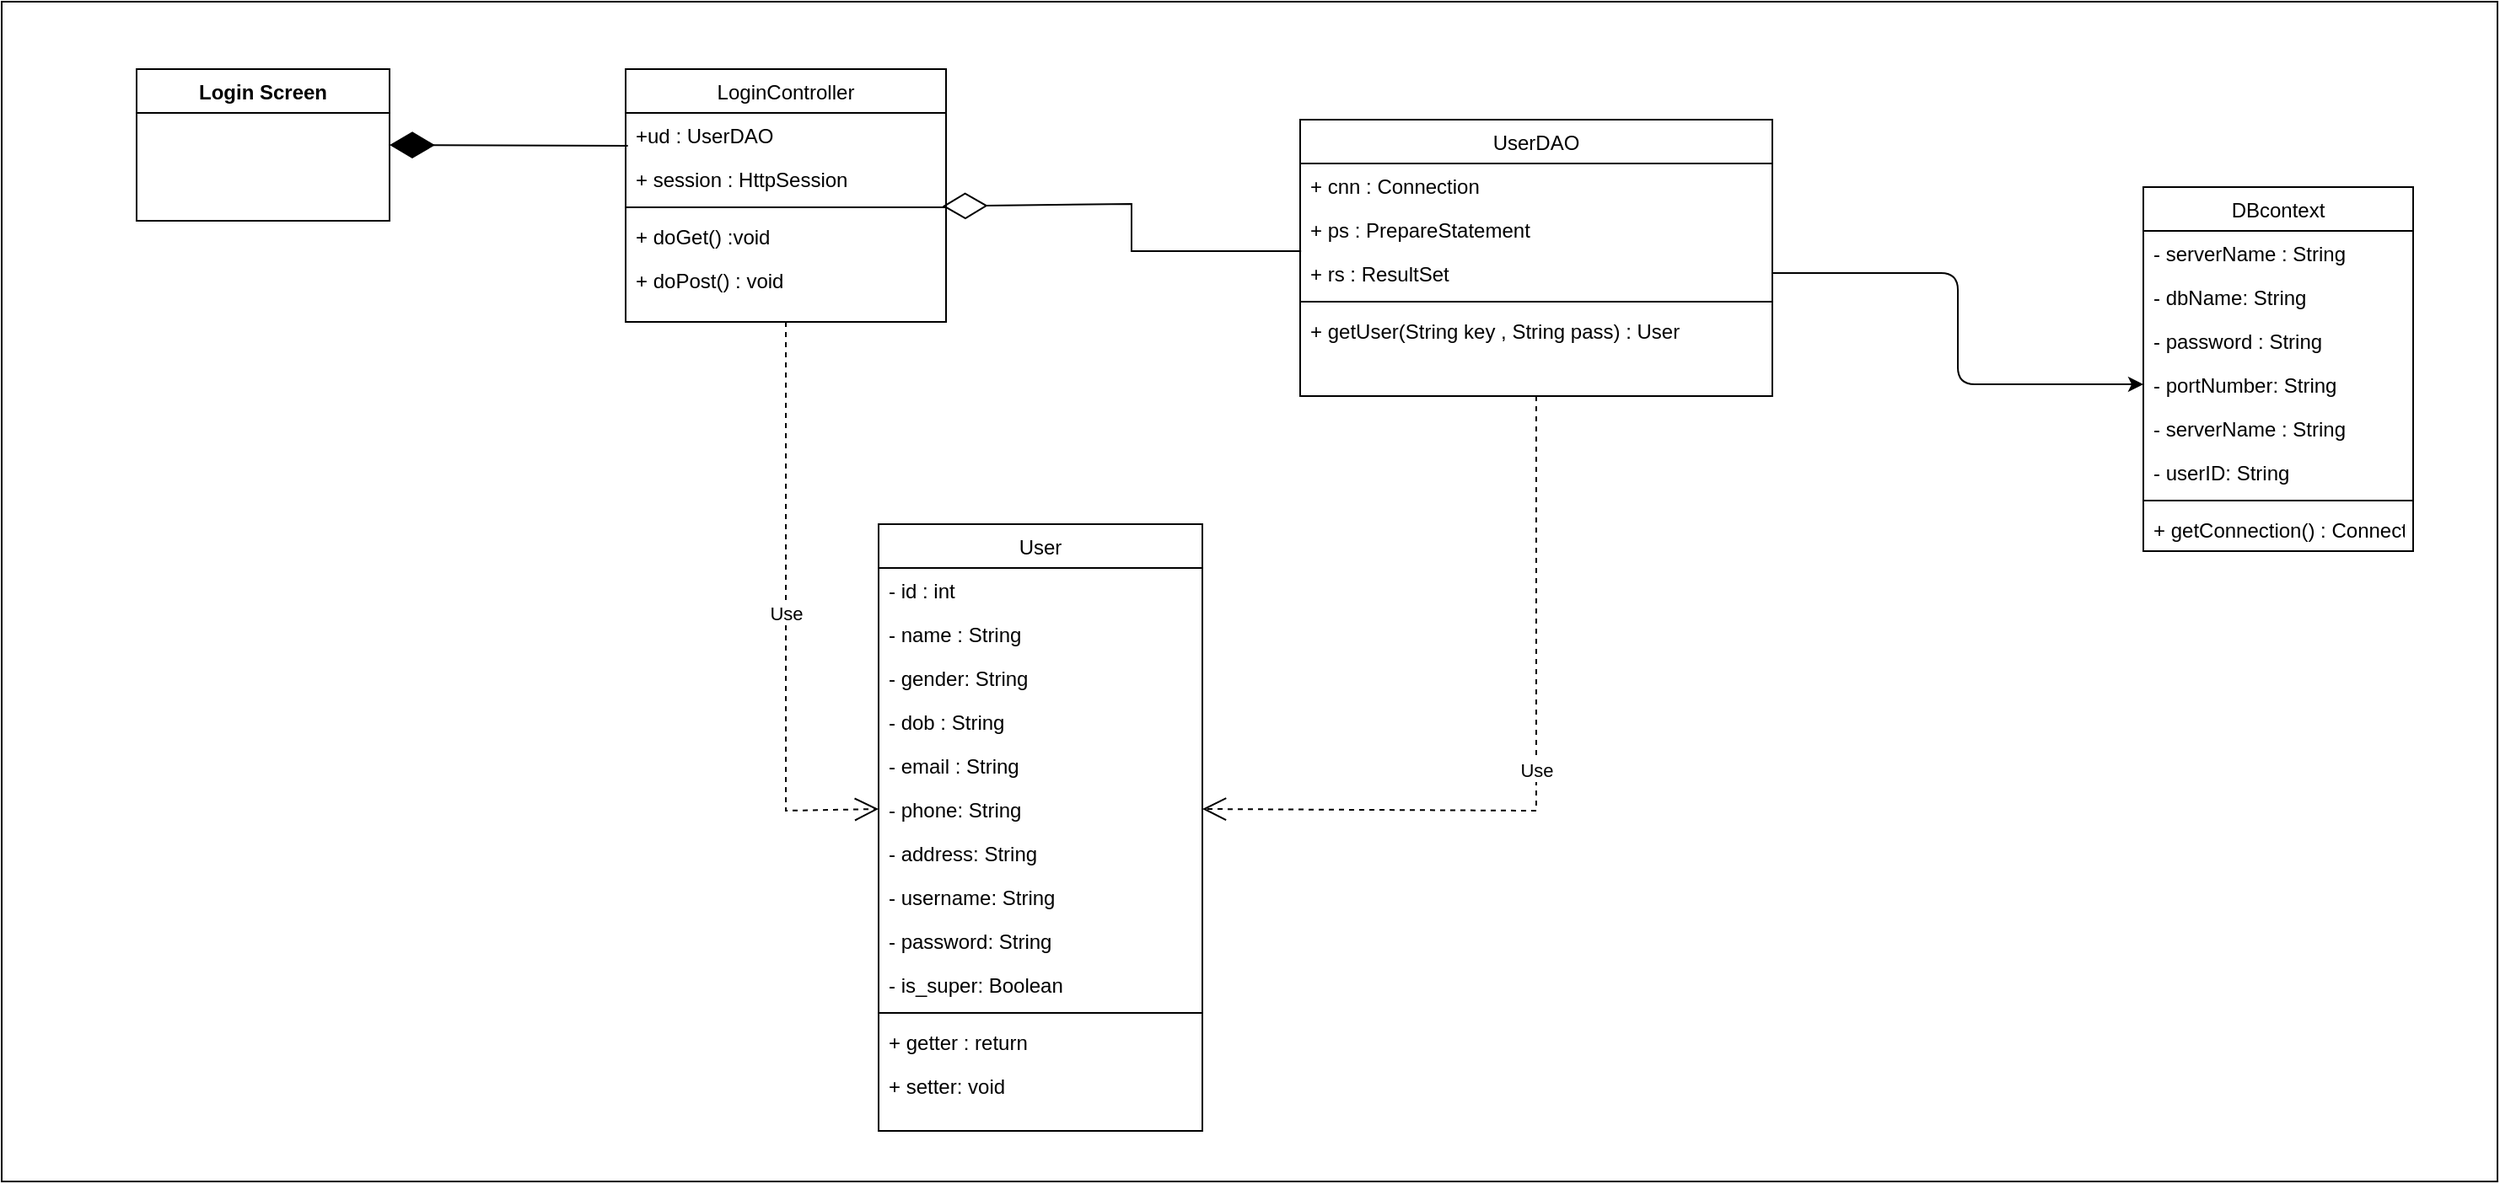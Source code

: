 <mxfile version="20.5.1" type="device" pages="6"><diagram id="C5RBs43oDa-KdzZeNtuy" name="login 1"><mxGraphModel dx="2205" dy="760" grid="1" gridSize="10" guides="1" tooltips="1" connect="1" arrows="1" fold="1" page="1" pageScale="1" pageWidth="827" pageHeight="1169" math="0" shadow="0"><root><mxCell id="WIyWlLk6GJQsqaUBKTNV-0"/><mxCell id="WIyWlLk6GJQsqaUBKTNV-1" parent="WIyWlLk6GJQsqaUBKTNV-0"/><mxCell id="rSzvGzvIc5YxKGumyU7l-23" value="" style="rounded=0;whiteSpace=wrap;html=1;fontColor=none;fillColor=default;" parent="WIyWlLk6GJQsqaUBKTNV-1" vertex="1"><mxGeometry x="-270" y="60" width="1480" height="700" as="geometry"/></mxCell><mxCell id="zkfFHV4jXpPFQw0GAbJ--6" value="UserDAO" style="swimlane;fontStyle=0;align=center;verticalAlign=top;childLayout=stackLayout;horizontal=1;startSize=26;horizontalStack=0;resizeParent=1;resizeLast=0;collapsible=1;marginBottom=0;rounded=0;shadow=0;strokeWidth=1;" parent="WIyWlLk6GJQsqaUBKTNV-1" vertex="1"><mxGeometry x="500" y="130" width="280" height="164" as="geometry"><mxRectangle x="130" y="380" width="160" height="26" as="alternateBounds"/></mxGeometry></mxCell><mxCell id="zkfFHV4jXpPFQw0GAbJ--7" value="+ cnn : Connection " style="text;align=left;verticalAlign=top;spacingLeft=4;spacingRight=4;overflow=hidden;rotatable=0;points=[[0,0.5],[1,0.5]];portConstraint=eastwest;" parent="zkfFHV4jXpPFQw0GAbJ--6" vertex="1"><mxGeometry y="26" width="280" height="26" as="geometry"/></mxCell><mxCell id="zkfFHV4jXpPFQw0GAbJ--8" value="+ ps : PrepareStatement" style="text;align=left;verticalAlign=top;spacingLeft=4;spacingRight=4;overflow=hidden;rotatable=0;points=[[0,0.5],[1,0.5]];portConstraint=eastwest;rounded=0;shadow=0;html=0;" parent="zkfFHV4jXpPFQw0GAbJ--6" vertex="1"><mxGeometry y="52" width="280" height="26" as="geometry"/></mxCell><mxCell id="rSzvGzvIc5YxKGumyU7l-11" value="+ rs : ResultSet" style="text;align=left;verticalAlign=top;spacingLeft=4;spacingRight=4;overflow=hidden;rotatable=0;points=[[0,0.5],[1,0.5]];portConstraint=eastwest;rounded=0;shadow=0;html=0;" parent="zkfFHV4jXpPFQw0GAbJ--6" vertex="1"><mxGeometry y="78" width="280" height="26" as="geometry"/></mxCell><mxCell id="zkfFHV4jXpPFQw0GAbJ--9" value="" style="line;html=1;strokeWidth=1;align=left;verticalAlign=middle;spacingTop=-1;spacingLeft=3;spacingRight=3;rotatable=0;labelPosition=right;points=[];portConstraint=eastwest;" parent="zkfFHV4jXpPFQw0GAbJ--6" vertex="1"><mxGeometry y="104" width="280" height="8" as="geometry"/></mxCell><mxCell id="zkfFHV4jXpPFQw0GAbJ--11" value="+ getUser(String key , String pass) : User " style="text;align=left;verticalAlign=top;spacingLeft=4;spacingRight=4;overflow=hidden;rotatable=0;points=[[0,0.5],[1,0.5]];portConstraint=eastwest;" parent="zkfFHV4jXpPFQw0GAbJ--6" vertex="1"><mxGeometry y="112" width="280" height="26" as="geometry"/></mxCell><mxCell id="zkfFHV4jXpPFQw0GAbJ--13" value="DBcontext" style="swimlane;fontStyle=0;align=center;verticalAlign=top;childLayout=stackLayout;horizontal=1;startSize=26;horizontalStack=0;resizeParent=1;resizeLast=0;collapsible=1;marginBottom=0;rounded=0;shadow=0;strokeWidth=1;" parent="WIyWlLk6GJQsqaUBKTNV-1" vertex="1"><mxGeometry x="1000" y="170" width="160" height="216" as="geometry"><mxRectangle x="340" y="380" width="170" height="26" as="alternateBounds"/></mxGeometry></mxCell><mxCell id="zkfFHV4jXpPFQw0GAbJ--14" value="- serverName : String" style="text;align=left;verticalAlign=top;spacingLeft=4;spacingRight=4;overflow=hidden;rotatable=0;points=[[0,0.5],[1,0.5]];portConstraint=eastwest;" parent="zkfFHV4jXpPFQw0GAbJ--13" vertex="1"><mxGeometry y="26" width="160" height="26" as="geometry"/></mxCell><mxCell id="rSzvGzvIc5YxKGumyU7l-14" value="- dbName: String" style="text;align=left;verticalAlign=top;spacingLeft=4;spacingRight=4;overflow=hidden;rotatable=0;points=[[0,0.5],[1,0.5]];portConstraint=eastwest;" parent="zkfFHV4jXpPFQw0GAbJ--13" vertex="1"><mxGeometry y="52" width="160" height="26" as="geometry"/></mxCell><mxCell id="rSzvGzvIc5YxKGumyU7l-17" value="- password : String" style="text;align=left;verticalAlign=top;spacingLeft=4;spacingRight=4;overflow=hidden;rotatable=0;points=[[0,0.5],[1,0.5]];portConstraint=eastwest;" parent="zkfFHV4jXpPFQw0GAbJ--13" vertex="1"><mxGeometry y="78" width="160" height="26" as="geometry"/></mxCell><mxCell id="rSzvGzvIc5YxKGumyU7l-16" value="- portNumber: String" style="text;align=left;verticalAlign=top;spacingLeft=4;spacingRight=4;overflow=hidden;rotatable=0;points=[[0,0.5],[1,0.5]];portConstraint=eastwest;" parent="zkfFHV4jXpPFQw0GAbJ--13" vertex="1"><mxGeometry y="104" width="160" height="26" as="geometry"/></mxCell><mxCell id="rSzvGzvIc5YxKGumyU7l-18" value="- serverName : String" style="text;align=left;verticalAlign=top;spacingLeft=4;spacingRight=4;overflow=hidden;rotatable=0;points=[[0,0.5],[1,0.5]];portConstraint=eastwest;" parent="zkfFHV4jXpPFQw0GAbJ--13" vertex="1"><mxGeometry y="130" width="160" height="26" as="geometry"/></mxCell><mxCell id="rSzvGzvIc5YxKGumyU7l-15" value="- userID: String" style="text;align=left;verticalAlign=top;spacingLeft=4;spacingRight=4;overflow=hidden;rotatable=0;points=[[0,0.5],[1,0.5]];portConstraint=eastwest;" parent="zkfFHV4jXpPFQw0GAbJ--13" vertex="1"><mxGeometry y="156" width="160" height="26" as="geometry"/></mxCell><mxCell id="zkfFHV4jXpPFQw0GAbJ--15" value="" style="line;html=1;strokeWidth=1;align=left;verticalAlign=middle;spacingTop=-1;spacingLeft=3;spacingRight=3;rotatable=0;labelPosition=right;points=[];portConstraint=eastwest;" parent="zkfFHV4jXpPFQw0GAbJ--13" vertex="1"><mxGeometry y="182" width="160" height="8" as="geometry"/></mxCell><mxCell id="rSzvGzvIc5YxKGumyU7l-19" value="+ getConnection() : Connection" style="text;align=left;verticalAlign=top;spacingLeft=4;spacingRight=4;overflow=hidden;rotatable=0;points=[[0,0.5],[1,0.5]];portConstraint=eastwest;" parent="zkfFHV4jXpPFQw0GAbJ--13" vertex="1"><mxGeometry y="190" width="160" height="26" as="geometry"/></mxCell><mxCell id="zkfFHV4jXpPFQw0GAbJ--17" value="User" style="swimlane;fontStyle=0;align=center;verticalAlign=top;childLayout=stackLayout;horizontal=1;startSize=26;horizontalStack=0;resizeParent=1;resizeLast=0;collapsible=1;marginBottom=0;rounded=0;shadow=0;strokeWidth=1;" parent="WIyWlLk6GJQsqaUBKTNV-1" vertex="1"><mxGeometry x="250" y="370" width="192" height="360" as="geometry"><mxRectangle x="550" y="140" width="160" height="26" as="alternateBounds"/></mxGeometry></mxCell><mxCell id="zkfFHV4jXpPFQw0GAbJ--18" value="- id : int" style="text;align=left;verticalAlign=top;spacingLeft=4;spacingRight=4;overflow=hidden;rotatable=0;points=[[0,0.5],[1,0.5]];portConstraint=eastwest;" parent="zkfFHV4jXpPFQw0GAbJ--17" vertex="1"><mxGeometry y="26" width="192" height="26" as="geometry"/></mxCell><mxCell id="zkfFHV4jXpPFQw0GAbJ--19" value="- name : String" style="text;align=left;verticalAlign=top;spacingLeft=4;spacingRight=4;overflow=hidden;rotatable=0;points=[[0,0.5],[1,0.5]];portConstraint=eastwest;rounded=0;shadow=0;html=0;" parent="zkfFHV4jXpPFQw0GAbJ--17" vertex="1"><mxGeometry y="52" width="192" height="26" as="geometry"/></mxCell><mxCell id="rSzvGzvIc5YxKGumyU7l-0" value="- gender: String" style="text;align=left;verticalAlign=top;spacingLeft=4;spacingRight=4;overflow=hidden;rotatable=0;points=[[0,0.5],[1,0.5]];portConstraint=eastwest;rounded=0;shadow=0;html=0;" parent="zkfFHV4jXpPFQw0GAbJ--17" vertex="1"><mxGeometry y="78" width="192" height="26" as="geometry"/></mxCell><mxCell id="rSzvGzvIc5YxKGumyU7l-3" value="- dob : String" style="text;align=left;verticalAlign=top;spacingLeft=4;spacingRight=4;overflow=hidden;rotatable=0;points=[[0,0.5],[1,0.5]];portConstraint=eastwest;rounded=0;shadow=0;html=0;" parent="zkfFHV4jXpPFQw0GAbJ--17" vertex="1"><mxGeometry y="104" width="192" height="26" as="geometry"/></mxCell><mxCell id="rSzvGzvIc5YxKGumyU7l-4" value="- email : String" style="text;align=left;verticalAlign=top;spacingLeft=4;spacingRight=4;overflow=hidden;rotatable=0;points=[[0,0.5],[1,0.5]];portConstraint=eastwest;rounded=0;shadow=0;html=0;" parent="zkfFHV4jXpPFQw0GAbJ--17" vertex="1"><mxGeometry y="130" width="192" height="26" as="geometry"/></mxCell><mxCell id="rSzvGzvIc5YxKGumyU7l-2" value="- phone: String" style="text;align=left;verticalAlign=top;spacingLeft=4;spacingRight=4;overflow=hidden;rotatable=0;points=[[0,0.5],[1,0.5]];portConstraint=eastwest;rounded=0;shadow=0;html=0;" parent="zkfFHV4jXpPFQw0GAbJ--17" vertex="1"><mxGeometry y="156" width="192" height="26" as="geometry"/></mxCell><mxCell id="rSzvGzvIc5YxKGumyU7l-5" value="- address: String" style="text;align=left;verticalAlign=top;spacingLeft=4;spacingRight=4;overflow=hidden;rotatable=0;points=[[0,0.5],[1,0.5]];portConstraint=eastwest;rounded=0;shadow=0;html=0;" parent="zkfFHV4jXpPFQw0GAbJ--17" vertex="1"><mxGeometry y="182" width="192" height="26" as="geometry"/></mxCell><mxCell id="rSzvGzvIc5YxKGumyU7l-6" value="- username: String" style="text;align=left;verticalAlign=top;spacingLeft=4;spacingRight=4;overflow=hidden;rotatable=0;points=[[0,0.5],[1,0.5]];portConstraint=eastwest;rounded=0;shadow=0;html=0;" parent="zkfFHV4jXpPFQw0GAbJ--17" vertex="1"><mxGeometry y="208" width="192" height="26" as="geometry"/></mxCell><mxCell id="rSzvGzvIc5YxKGumyU7l-7" value="- password: String" style="text;align=left;verticalAlign=top;spacingLeft=4;spacingRight=4;overflow=hidden;rotatable=0;points=[[0,0.5],[1,0.5]];portConstraint=eastwest;rounded=0;shadow=0;html=0;" parent="zkfFHV4jXpPFQw0GAbJ--17" vertex="1"><mxGeometry y="234" width="192" height="26" as="geometry"/></mxCell><mxCell id="rSzvGzvIc5YxKGumyU7l-8" value="- is_super: Boolean" style="text;align=left;verticalAlign=top;spacingLeft=4;spacingRight=4;overflow=hidden;rotatable=0;points=[[0,0.5],[1,0.5]];portConstraint=eastwest;rounded=0;shadow=0;html=0;" parent="zkfFHV4jXpPFQw0GAbJ--17" vertex="1"><mxGeometry y="260" width="192" height="26" as="geometry"/></mxCell><mxCell id="MJUpOFoem9TCSlOz1Wcb-0" value="" style="line;strokeWidth=1;fillColor=none;align=left;verticalAlign=middle;spacingTop=-1;spacingLeft=3;spacingRight=3;rotatable=0;labelPosition=right;points=[];portConstraint=eastwest;strokeColor=inherit;" parent="zkfFHV4jXpPFQw0GAbJ--17" vertex="1"><mxGeometry y="286" width="192" height="8" as="geometry"/></mxCell><mxCell id="MJUpOFoem9TCSlOz1Wcb-1" value="+ getter : return" style="text;strokeColor=none;fillColor=none;align=left;verticalAlign=top;spacingLeft=4;spacingRight=4;overflow=hidden;rotatable=0;points=[[0,0.5],[1,0.5]];portConstraint=eastwest;" parent="zkfFHV4jXpPFQw0GAbJ--17" vertex="1"><mxGeometry y="294" width="192" height="26" as="geometry"/></mxCell><mxCell id="MJUpOFoem9TCSlOz1Wcb-2" value="+ setter: void" style="text;strokeColor=none;fillColor=none;align=left;verticalAlign=top;spacingLeft=4;spacingRight=4;overflow=hidden;rotatable=0;points=[[0,0.5],[1,0.5]];portConstraint=eastwest;" parent="zkfFHV4jXpPFQw0GAbJ--17" vertex="1"><mxGeometry y="320" width="192" height="26" as="geometry"/></mxCell><mxCell id="rSzvGzvIc5YxKGumyU7l-21" style="edgeStyle=orthogonalEdgeStyle;rounded=1;orthogonalLoop=1;jettySize=auto;html=1;entryX=0;entryY=0.5;entryDx=0;entryDy=0;fontColor=none;" parent="WIyWlLk6GJQsqaUBKTNV-1" source="rSzvGzvIc5YxKGumyU7l-11" target="rSzvGzvIc5YxKGumyU7l-16" edge="1"><mxGeometry relative="1" as="geometry"/></mxCell><mxCell id="-xt3WFmhy8YZjFrzFoma-0" value="Login Screen" style="swimlane;fontStyle=1;align=center;verticalAlign=top;childLayout=stackLayout;horizontal=1;startSize=26;horizontalStack=0;resizeParent=1;resizeLast=0;collapsible=1;marginBottom=0;rounded=0;shadow=0;strokeWidth=1;" parent="WIyWlLk6GJQsqaUBKTNV-1" vertex="1"><mxGeometry x="-190" y="100" width="150" height="90" as="geometry"><mxRectangle x="230" y="140" width="160" height="26" as="alternateBounds"/></mxGeometry></mxCell><mxCell id="JIZuw2DqNgOlMlJ4xs9W-0" value="LoginController" style="swimlane;fontStyle=0;align=center;verticalAlign=top;childLayout=stackLayout;horizontal=1;startSize=26;horizontalStack=0;resizeParent=1;resizeLast=0;collapsible=1;marginBottom=0;rounded=0;shadow=0;strokeWidth=1;" parent="WIyWlLk6GJQsqaUBKTNV-1" vertex="1"><mxGeometry x="100" y="100" width="190" height="150" as="geometry"><mxRectangle x="130" y="380" width="160" height="26" as="alternateBounds"/></mxGeometry></mxCell><mxCell id="JIZuw2DqNgOlMlJ4xs9W-1" value="+ud : UserDAO" style="text;align=left;verticalAlign=top;spacingLeft=4;spacingRight=4;overflow=hidden;rotatable=0;points=[[0,0.5],[1,0.5]];portConstraint=eastwest;" parent="JIZuw2DqNgOlMlJ4xs9W-0" vertex="1"><mxGeometry y="26" width="190" height="26" as="geometry"/></mxCell><mxCell id="JIZuw2DqNgOlMlJ4xs9W-2" value="+ session : HttpSession" style="text;align=left;verticalAlign=top;spacingLeft=4;spacingRight=4;overflow=hidden;rotatable=0;points=[[0,0.5],[1,0.5]];portConstraint=eastwest;rounded=0;shadow=0;html=0;" parent="JIZuw2DqNgOlMlJ4xs9W-0" vertex="1"><mxGeometry y="52" width="190" height="26" as="geometry"/></mxCell><mxCell id="JIZuw2DqNgOlMlJ4xs9W-4" value="" style="line;html=1;strokeWidth=1;align=left;verticalAlign=middle;spacingTop=-1;spacingLeft=3;spacingRight=3;rotatable=0;labelPosition=right;points=[];portConstraint=eastwest;" parent="JIZuw2DqNgOlMlJ4xs9W-0" vertex="1"><mxGeometry y="78" width="190" height="8" as="geometry"/></mxCell><mxCell id="JIZuw2DqNgOlMlJ4xs9W-5" value="+ doGet() :void" style="text;align=left;verticalAlign=top;spacingLeft=4;spacingRight=4;overflow=hidden;rotatable=0;points=[[0,0.5],[1,0.5]];portConstraint=eastwest;" parent="JIZuw2DqNgOlMlJ4xs9W-0" vertex="1"><mxGeometry y="86" width="190" height="26" as="geometry"/></mxCell><mxCell id="JIZuw2DqNgOlMlJ4xs9W-14" value="+ doPost() : void" style="text;strokeColor=none;fillColor=none;align=left;verticalAlign=top;spacingLeft=4;spacingRight=4;overflow=hidden;rotatable=0;points=[[0,0.5],[1,0.5]];portConstraint=eastwest;" parent="JIZuw2DqNgOlMlJ4xs9W-0" vertex="1"><mxGeometry y="112" width="190" height="26" as="geometry"/></mxCell><mxCell id="JIZuw2DqNgOlMlJ4xs9W-8" value="Use" style="endArrow=open;endSize=12;dashed=1;html=1;rounded=0;exitX=0.5;exitY=1;exitDx=0;exitDy=0;entryX=0;entryY=0.5;entryDx=0;entryDy=0;" parent="WIyWlLk6GJQsqaUBKTNV-1" source="JIZuw2DqNgOlMlJ4xs9W-0" target="rSzvGzvIc5YxKGumyU7l-2" edge="1"><mxGeometry width="160" relative="1" as="geometry"><mxPoint x="10" y="460" as="sourcePoint"/><mxPoint x="170" y="460" as="targetPoint"/><Array as="points"><mxPoint x="195" y="540"/></Array></mxGeometry></mxCell><mxCell id="JIZuw2DqNgOlMlJ4xs9W-12" value="" style="endArrow=diamondThin;endFill=1;endSize=24;html=1;rounded=0;entryX=1;entryY=0.5;entryDx=0;entryDy=0;exitX=0.007;exitY=0.75;exitDx=0;exitDy=0;exitPerimeter=0;" parent="WIyWlLk6GJQsqaUBKTNV-1" source="JIZuw2DqNgOlMlJ4xs9W-1" target="-xt3WFmhy8YZjFrzFoma-0" edge="1"><mxGeometry width="160" relative="1" as="geometry"><mxPoint x="-60" y="330" as="sourcePoint"/><mxPoint x="100" y="330" as="targetPoint"/></mxGeometry></mxCell><mxCell id="JIZuw2DqNgOlMlJ4xs9W-15" value="Use" style="endArrow=open;endSize=12;dashed=1;html=1;rounded=0;entryX=1;entryY=0.5;entryDx=0;entryDy=0;exitX=0.5;exitY=1;exitDx=0;exitDy=0;" parent="WIyWlLk6GJQsqaUBKTNV-1" source="zkfFHV4jXpPFQw0GAbJ--6" target="rSzvGzvIc5YxKGumyU7l-2" edge="1"><mxGeometry width="160" relative="1" as="geometry"><mxPoint x="650" y="290" as="sourcePoint"/><mxPoint x="730" y="470" as="targetPoint"/><Array as="points"><mxPoint x="640" y="540"/></Array></mxGeometry></mxCell><mxCell id="JIZuw2DqNgOlMlJ4xs9W-18" value="" style="endArrow=diamondThin;endFill=0;endSize=24;html=1;rounded=0;entryX=0.989;entryY=0.417;entryDx=0;entryDy=0;entryPerimeter=0;exitX=0.002;exitY=0;exitDx=0;exitDy=0;exitPerimeter=0;" parent="WIyWlLk6GJQsqaUBKTNV-1" source="rSzvGzvIc5YxKGumyU7l-11" target="JIZuw2DqNgOlMlJ4xs9W-4" edge="1"><mxGeometry width="160" relative="1" as="geometry"><mxPoint x="40" y="400" as="sourcePoint"/><mxPoint x="200" y="400" as="targetPoint"/><Array as="points"><mxPoint x="400" y="208"/><mxPoint x="400" y="180"/></Array></mxGeometry></mxCell></root></mxGraphModel></diagram><diagram id="cGYyQBRNKzp6In1DXexz" name="login 2"><mxGraphModel dx="1378" dy="699" grid="1" gridSize="10" guides="1" tooltips="1" connect="1" arrows="1" fold="1" page="1" pageScale="1" pageWidth="827" pageHeight="1169" math="0" shadow="0"><root><mxCell id="0"/><mxCell id="1" parent="0"/><mxCell id="EbikErPhytzKTW7T5hES-13" value="Empty Input" style="shape=umlFrame;whiteSpace=wrap;html=1;" parent="1" vertex="1"><mxGeometry x="30" y="1260" width="440" height="140" as="geometry"/></mxCell><mxCell id="4qw0egJBCyvAchFtuUF4-3" value="User" style="shape=umlFrame;whiteSpace=wrap;html=1;" parent="1" vertex="1"><mxGeometry x="60" y="730" width="460" height="70" as="geometry"/></mxCell><mxCell id="4qw0egJBCyvAchFtuUF4-4" value="Admin" style="shape=umlFrame;whiteSpace=wrap;html=1;" parent="1" vertex="1"><mxGeometry x="60" y="860" width="460" height="70" as="geometry"/></mxCell><mxCell id="4qw0egJBCyvAchFtuUF4-15" value="Account&amp;nbsp; active" style="shape=umlFrame;whiteSpace=wrap;html=1;" parent="1" vertex="1"><mxGeometry x="10" y="580" width="930" height="380" as="geometry"/></mxCell><mxCell id="FxgPZ1g21f43JaInqSyn-2" value="" style="shape=umlLifeline;participant=umlActor;perimeter=lifelinePerimeter;whiteSpace=wrap;html=1;container=1;collapsible=0;recursiveResize=0;verticalAlign=top;spacingTop=36;outlineConnect=0;" parent="1" vertex="1"><mxGeometry x="80" y="170" width="20" height="1280" as="geometry"/></mxCell><mxCell id="FxgPZ1g21f43JaInqSyn-3" value="Login Screen" style="shape=umlLifeline;perimeter=lifelinePerimeter;whiteSpace=wrap;html=1;container=1;collapsible=0;recursiveResize=0;outlineConnect=0;" parent="1" vertex="1"><mxGeometry x="270" y="170" width="100" height="1280" as="geometry"/></mxCell><mxCell id="OiEI0_nuNFG19MNZP9wO-1" value="" style="html=1;points=[];perimeter=orthogonalPerimeter;" parent="FxgPZ1g21f43JaInqSyn-3" vertex="1"><mxGeometry x="45" y="120" width="10" height="130" as="geometry"/></mxCell><mxCell id="A017NpiXrWtaF-amXH6T-1" value="User input username and password" style="html=1;verticalAlign=bottom;endArrow=block;rounded=0;entryX=-0.2;entryY=0.162;entryDx=0;entryDy=0;entryPerimeter=0;" parent="1" source="FxgPZ1g21f43JaInqSyn-2" target="OiEI0_nuNFG19MNZP9wO-1" edge="1"><mxGeometry width="80" relative="1" as="geometry"><mxPoint x="140" y="140" as="sourcePoint"/><mxPoint x="240" y="445" as="targetPoint"/></mxGeometry></mxCell><mxCell id="OiEI0_nuNFG19MNZP9wO-2" value="Click &quot;Login&quot; button" style="html=1;verticalAlign=bottom;endArrow=block;rounded=0;entryX=-0.1;entryY=0.508;entryDx=0;entryDy=0;entryPerimeter=0;" parent="1" source="FxgPZ1g21f43JaInqSyn-2" target="OiEI0_nuNFG19MNZP9wO-1" edge="1"><mxGeometry width="80" relative="1" as="geometry"><mxPoint x="370" y="320" as="sourcePoint"/><mxPoint x="450" y="320" as="targetPoint"/></mxGeometry></mxCell><mxCell id="9Zh800NluCQl3zfKyG-U-2" value="LoginController" style="shape=umlLifeline;perimeter=lifelinePerimeter;whiteSpace=wrap;html=1;container=1;collapsible=0;recursiveResize=0;outlineConnect=0;" parent="1" vertex="1"><mxGeometry x="440" y="170" width="100" height="1240" as="geometry"/></mxCell><mxCell id="eTkKXtNU_F5lAYeJeAAa-1" value="" style="html=1;points=[];perimeter=orthogonalPerimeter;" parent="9Zh800NluCQl3zfKyG-U-2" vertex="1"><mxGeometry x="45" y="210" width="10" height="70" as="geometry"/></mxCell><mxCell id="Bm9ucVfRvcMwuz2IHlfv-2" value="" style="html=1;points=[];perimeter=orthogonalPerimeter;" parent="9Zh800NluCQl3zfKyG-U-2" vertex="1"><mxGeometry x="45" y="570" width="10" height="50" as="geometry"/></mxCell><mxCell id="qh6XM8OKiPxkNTzHU4UN-1" value="" style="html=1;points=[];perimeter=orthogonalPerimeter;" parent="9Zh800NluCQl3zfKyG-U-2" vertex="1"><mxGeometry x="45" y="700" width="10" height="50" as="geometry"/></mxCell><mxCell id="4qw0egJBCyvAchFtuUF4-42" value="" style="html=1;points=[];perimeter=orthogonalPerimeter;" parent="9Zh800NluCQl3zfKyG-U-2" vertex="1"><mxGeometry x="45" y="910" width="10" height="50" as="geometry"/></mxCell><mxCell id="9Zh800NluCQl3zfKyG-U-3" value="Send Request" style="html=1;verticalAlign=bottom;endArrow=block;rounded=0;exitX=0.9;exitY=0.823;exitDx=0;exitDy=0;exitPerimeter=0;" parent="1" source="OiEI0_nuNFG19MNZP9wO-1" target="eTkKXtNU_F5lAYeJeAAa-1" edge="1"><mxGeometry width="80" relative="1" as="geometry"><mxPoint x="370" y="320" as="sourcePoint"/><mxPoint x="450" y="320" as="targetPoint"/></mxGeometry></mxCell><mxCell id="eTkKXtNU_F5lAYeJeAAa-2" value="getUser()" style="html=1;verticalAlign=bottom;endArrow=block;rounded=0;exitX=1.2;exitY=0.814;exitDx=0;exitDy=0;exitPerimeter=0;" parent="1" source="eTkKXtNU_F5lAYeJeAAa-1" target="yAbtQJwb3stq_mfs6xXh-1" edge="1"><mxGeometry width="80" relative="1" as="geometry"><mxPoint x="570" y="440" as="sourcePoint"/><mxPoint x="650" y="440" as="targetPoint"/></mxGeometry></mxCell><mxCell id="nA5vGtqNb0aCWCkqticm-1" value="UserDAO" style="shape=umlLifeline;perimeter=lifelinePerimeter;whiteSpace=wrap;html=1;container=1;collapsible=0;recursiveResize=0;outlineConnect=0;" parent="1" vertex="1"><mxGeometry x="610" y="170" width="100" height="1150" as="geometry"/></mxCell><mxCell id="yAbtQJwb3stq_mfs6xXh-1" value="" style="html=1;points=[];perimeter=orthogonalPerimeter;" parent="nA5vGtqNb0aCWCkqticm-1" vertex="1"><mxGeometry x="45" y="250" width="10" height="70" as="geometry"/></mxCell><mxCell id="he9dmUJCah2QN9p8n9Zp-6" value="" style="html=1;points=[];perimeter=orthogonalPerimeter;" parent="nA5vGtqNb0aCWCkqticm-1" vertex="1"><mxGeometry x="45" y="530" width="10" height="70" as="geometry"/></mxCell><mxCell id="4qw0egJBCyvAchFtuUF4-40" value="" style="html=1;points=[];perimeter=orthogonalPerimeter;" parent="nA5vGtqNb0aCWCkqticm-1" vertex="1"><mxGeometry x="45.0" y="870" width="10" height="50" as="geometry"/></mxCell><mxCell id="yAbtQJwb3stq_mfs6xXh-3" value="DB" style="shape=umlLifeline;perimeter=lifelinePerimeter;whiteSpace=wrap;html=1;container=1;collapsible=0;recursiveResize=0;outlineConnect=0;" parent="1" vertex="1"><mxGeometry x="810" y="170" width="130" height="1180" as="geometry"/></mxCell><mxCell id="he9dmUJCah2QN9p8n9Zp-2" value="" style="html=1;points=[];perimeter=orthogonalPerimeter;" parent="yAbtQJwb3stq_mfs6xXh-3" vertex="1"><mxGeometry x="45" y="290" width="10" height="40" as="geometry"/></mxCell><mxCell id="EbikErPhytzKTW7T5hES-4" value="Account not exist" style="shape=umlFrame;whiteSpace=wrap;html=1;" parent="yAbtQJwb3stq_mfs6xXh-3" vertex="1"><mxGeometry x="-780" y="840" width="910" height="210" as="geometry"/></mxCell><mxCell id="he9dmUJCah2QN9p8n9Zp-1" value="Query in DB" style="html=1;verticalAlign=bottom;endArrow=block;rounded=0;exitX=1;exitY=0.786;exitDx=0;exitDy=0;exitPerimeter=0;" parent="1" source="yAbtQJwb3stq_mfs6xXh-1" target="he9dmUJCah2QN9p8n9Zp-2" edge="1"><mxGeometry width="80" relative="1" as="geometry"><mxPoint x="600" y="420" as="sourcePoint"/><mxPoint x="950" y="470" as="targetPoint"/></mxGeometry></mxCell><mxCell id="he9dmUJCah2QN9p8n9Zp-5" value="return User" style="html=1;verticalAlign=bottom;endArrow=open;dashed=1;endSize=8;rounded=0;exitX=0.1;exitY=0.814;exitDx=0;exitDy=0;exitPerimeter=0;" parent="1" target="he9dmUJCah2QN9p8n9Zp-6" edge="1"><mxGeometry relative="1" as="geometry"><mxPoint x="856" y="706.98" as="sourcePoint"/><mxPoint x="730" y="570" as="targetPoint"/></mxGeometry></mxCell><mxCell id="Bm9ucVfRvcMwuz2IHlfv-3" value="return User" style="html=1;verticalAlign=bottom;endArrow=open;dashed=1;endSize=8;rounded=0;entryX=0.9;entryY=0.271;entryDx=0;entryDy=0;entryPerimeter=0;" parent="1" source="he9dmUJCah2QN9p8n9Zp-6" target="Bm9ucVfRvcMwuz2IHlfv-2" edge="1"><mxGeometry relative="1" as="geometry"><mxPoint x="641" y="626.98" as="sourcePoint"/><mxPoint x="560" y="650" as="targetPoint"/></mxGeometry></mxCell><mxCell id="4qw0egJBCyvAchFtuUF4-41" value="return null" style="html=1;verticalAlign=bottom;endArrow=open;dashed=1;endSize=8;rounded=0;" parent="1" target="4qw0egJBCyvAchFtuUF4-40" edge="1" source="yAbtQJwb3stq_mfs6xXh-3"><mxGeometry relative="1" as="geometry"><mxPoint x="855" y="1477.4" as="sourcePoint"/><mxPoint x="371.03" y="1650" as="targetPoint"/></mxGeometry></mxCell><mxCell id="4qw0egJBCyvAchFtuUF4-43" value="return null" style="html=1;verticalAlign=bottom;endArrow=open;dashed=1;endSize=8;rounded=0;exitX=-0.07;exitY=0.84;exitDx=0;exitDy=0;exitPerimeter=0;" parent="1" source="4qw0egJBCyvAchFtuUF4-40" target="4qw0egJBCyvAchFtuUF4-42" edge="1"><mxGeometry relative="1" as="geometry"><mxPoint x="667.0" y="1512" as="sourcePoint"/><mxPoint x="200" y="1690" as="targetPoint"/></mxGeometry></mxCell><mxCell id="EbikErPhytzKTW7T5hES-1" value="redirect to Dashboard" style="html=1;verticalAlign=bottom;startArrow=oval;startFill=1;endArrow=block;startSize=8;rounded=0;exitX=0.913;exitY=0.714;exitDx=0;exitDy=0;exitPerimeter=0;" parent="1" source="4qw0egJBCyvAchFtuUF4-4" target="FxgPZ1g21f43JaInqSyn-2" edge="1"><mxGeometry width="60" relative="1" as="geometry"><mxPoint x="360" y="910" as="sourcePoint"/><mxPoint x="420" y="910" as="targetPoint"/></mxGeometry></mxCell><mxCell id="EbikErPhytzKTW7T5hES-2" value="redirect formal Page&amp;nbsp;" style="html=1;verticalAlign=bottom;startArrow=oval;startFill=1;endArrow=block;startSize=8;rounded=0;exitX=-0.1;exitY=0.68;exitDx=0;exitDy=0;exitPerimeter=0;" parent="1" source="Bm9ucVfRvcMwuz2IHlfv-2" target="FxgPZ1g21f43JaInqSyn-2" edge="1"><mxGeometry width="60" relative="1" as="geometry"><mxPoint x="220" y="770" as="sourcePoint"/><mxPoint x="280" y="770" as="targetPoint"/></mxGeometry></mxCell><mxCell id="EbikErPhytzKTW7T5hES-3" value="Redirect and display&lt;br&gt;Username or password wrong" style="html=1;verticalAlign=bottom;endArrow=block;rounded=0;exitX=0.1;exitY=0.74;exitDx=0;exitDy=0;exitPerimeter=0;" parent="1" source="4qw0egJBCyvAchFtuUF4-42" target="FxgPZ1g21f43JaInqSyn-3" edge="1"><mxGeometry width="80" relative="1" as="geometry"><mxPoint x="380" y="1580" as="sourcePoint"/><mxPoint x="460" y="1580" as="targetPoint"/></mxGeometry></mxCell><mxCell id="EbikErPhytzKTW7T5hES-10" value="" style="html=1;points=[];perimeter=orthogonalPerimeter;" parent="1" vertex="1"><mxGeometry x="403.5" y="1300" width="10" height="80" as="geometry"/></mxCell><mxCell id="EbikErPhytzKTW7T5hES-11" value="dispatch" style="html=1;verticalAlign=bottom;endArrow=block;entryX=0;entryY=0;rounded=0;" parent="1" target="EbikErPhytzKTW7T5hES-10" edge="1" source="FxgPZ1g21f43JaInqSyn-3"><mxGeometry relative="1" as="geometry"><mxPoint x="320" y="1710" as="sourcePoint"/></mxGeometry></mxCell><mxCell id="EbikErPhytzKTW7T5hES-12" value="return" style="html=1;verticalAlign=bottom;endArrow=open;dashed=1;endSize=8;exitX=0;exitY=0.95;rounded=0;" parent="1" source="EbikErPhytzKTW7T5hES-10" edge="1" target="FxgPZ1g21f43JaInqSyn-3"><mxGeometry relative="1" as="geometry"><mxPoint x="320" y="1786" as="targetPoint"/></mxGeometry></mxCell></root></mxGraphModel></diagram><diagram id="LsyHlVOlBrDtJKhvr1u-" name="Page-3"><mxGraphModel dx="2228" dy="699" grid="1" gridSize="10" guides="1" tooltips="1" connect="1" arrows="1" fold="1" page="1" pageScale="1" pageWidth="850" pageHeight="1100" math="0" shadow="0"><root><mxCell id="0"/><mxCell id="1" parent="0"/><mxCell id="y0d2qqHlMZCT1EfQQsL9-1" value="s" style="rounded=0;whiteSpace=wrap;html=1;fontColor=none;fillColor=default;" parent="1" vertex="1"><mxGeometry x="-380" y="50" width="1590" height="720" as="geometry"/></mxCell><mxCell id="y0d2qqHlMZCT1EfQQsL9-2" value="UserDAO" style="swimlane;fontStyle=0;align=center;verticalAlign=top;childLayout=stackLayout;horizontal=1;startSize=26;horizontalStack=0;resizeParent=1;resizeLast=0;collapsible=1;marginBottom=0;rounded=0;shadow=0;strokeWidth=1;" parent="1" vertex="1"><mxGeometry x="500" y="130" width="280" height="164" as="geometry"><mxRectangle x="130" y="380" width="160" height="26" as="alternateBounds"/></mxGeometry></mxCell><mxCell id="y0d2qqHlMZCT1EfQQsL9-3" value="+ cnn : Connection " style="text;align=left;verticalAlign=top;spacingLeft=4;spacingRight=4;overflow=hidden;rotatable=0;points=[[0,0.5],[1,0.5]];portConstraint=eastwest;" parent="y0d2qqHlMZCT1EfQQsL9-2" vertex="1"><mxGeometry y="26" width="280" height="26" as="geometry"/></mxCell><mxCell id="y0d2qqHlMZCT1EfQQsL9-4" value="+ ps : PrepareStatement" style="text;align=left;verticalAlign=top;spacingLeft=4;spacingRight=4;overflow=hidden;rotatable=0;points=[[0,0.5],[1,0.5]];portConstraint=eastwest;rounded=0;shadow=0;html=0;" parent="y0d2qqHlMZCT1EfQQsL9-2" vertex="1"><mxGeometry y="52" width="280" height="26" as="geometry"/></mxCell><mxCell id="y0d2qqHlMZCT1EfQQsL9-5" value="+ rs : ResultSet" style="text;align=left;verticalAlign=top;spacingLeft=4;spacingRight=4;overflow=hidden;rotatable=0;points=[[0,0.5],[1,0.5]];portConstraint=eastwest;rounded=0;shadow=0;html=0;" parent="y0d2qqHlMZCT1EfQQsL9-2" vertex="1"><mxGeometry y="78" width="280" height="26" as="geometry"/></mxCell><mxCell id="y0d2qqHlMZCT1EfQQsL9-6" value="" style="line;html=1;strokeWidth=1;align=left;verticalAlign=middle;spacingTop=-1;spacingLeft=3;spacingRight=3;rotatable=0;labelPosition=right;points=[];portConstraint=eastwest;" parent="y0d2qqHlMZCT1EfQQsL9-2" vertex="1"><mxGeometry y="104" width="280" height="8" as="geometry"/></mxCell><mxCell id="y0d2qqHlMZCT1EfQQsL9-7" value="+ getUser(String key , String pass) : User " style="text;align=left;verticalAlign=top;spacingLeft=4;spacingRight=4;overflow=hidden;rotatable=0;points=[[0,0.5],[1,0.5]];portConstraint=eastwest;" parent="y0d2qqHlMZCT1EfQQsL9-2" vertex="1"><mxGeometry y="112" width="280" height="26" as="geometry"/></mxCell><mxCell id="y0d2qqHlMZCT1EfQQsL9-8" value="DBcontext" style="swimlane;fontStyle=0;align=center;verticalAlign=top;childLayout=stackLayout;horizontal=1;startSize=26;horizontalStack=0;resizeParent=1;resizeLast=0;collapsible=1;marginBottom=0;rounded=0;shadow=0;strokeWidth=1;" parent="1" vertex="1"><mxGeometry x="1000" y="170" width="160" height="216" as="geometry"><mxRectangle x="340" y="380" width="170" height="26" as="alternateBounds"/></mxGeometry></mxCell><mxCell id="y0d2qqHlMZCT1EfQQsL9-9" value="- serverName : String" style="text;align=left;verticalAlign=top;spacingLeft=4;spacingRight=4;overflow=hidden;rotatable=0;points=[[0,0.5],[1,0.5]];portConstraint=eastwest;" parent="y0d2qqHlMZCT1EfQQsL9-8" vertex="1"><mxGeometry y="26" width="160" height="26" as="geometry"/></mxCell><mxCell id="y0d2qqHlMZCT1EfQQsL9-10" value="- dbName: String" style="text;align=left;verticalAlign=top;spacingLeft=4;spacingRight=4;overflow=hidden;rotatable=0;points=[[0,0.5],[1,0.5]];portConstraint=eastwest;" parent="y0d2qqHlMZCT1EfQQsL9-8" vertex="1"><mxGeometry y="52" width="160" height="26" as="geometry"/></mxCell><mxCell id="y0d2qqHlMZCT1EfQQsL9-11" value="- password : String" style="text;align=left;verticalAlign=top;spacingLeft=4;spacingRight=4;overflow=hidden;rotatable=0;points=[[0,0.5],[1,0.5]];portConstraint=eastwest;" parent="y0d2qqHlMZCT1EfQQsL9-8" vertex="1"><mxGeometry y="78" width="160" height="26" as="geometry"/></mxCell><mxCell id="y0d2qqHlMZCT1EfQQsL9-12" value="- portNumber: String" style="text;align=left;verticalAlign=top;spacingLeft=4;spacingRight=4;overflow=hidden;rotatable=0;points=[[0,0.5],[1,0.5]];portConstraint=eastwest;" parent="y0d2qqHlMZCT1EfQQsL9-8" vertex="1"><mxGeometry y="104" width="160" height="26" as="geometry"/></mxCell><mxCell id="y0d2qqHlMZCT1EfQQsL9-13" value="- serverName : String" style="text;align=left;verticalAlign=top;spacingLeft=4;spacingRight=4;overflow=hidden;rotatable=0;points=[[0,0.5],[1,0.5]];portConstraint=eastwest;" parent="y0d2qqHlMZCT1EfQQsL9-8" vertex="1"><mxGeometry y="130" width="160" height="26" as="geometry"/></mxCell><mxCell id="y0d2qqHlMZCT1EfQQsL9-14" value="- userID: String" style="text;align=left;verticalAlign=top;spacingLeft=4;spacingRight=4;overflow=hidden;rotatable=0;points=[[0,0.5],[1,0.5]];portConstraint=eastwest;" parent="y0d2qqHlMZCT1EfQQsL9-8" vertex="1"><mxGeometry y="156" width="160" height="26" as="geometry"/></mxCell><mxCell id="y0d2qqHlMZCT1EfQQsL9-15" value="" style="line;html=1;strokeWidth=1;align=left;verticalAlign=middle;spacingTop=-1;spacingLeft=3;spacingRight=3;rotatable=0;labelPosition=right;points=[];portConstraint=eastwest;" parent="y0d2qqHlMZCT1EfQQsL9-8" vertex="1"><mxGeometry y="182" width="160" height="8" as="geometry"/></mxCell><mxCell id="y0d2qqHlMZCT1EfQQsL9-16" value="+ getConnection() : Connection" style="text;align=left;verticalAlign=top;spacingLeft=4;spacingRight=4;overflow=hidden;rotatable=0;points=[[0,0.5],[1,0.5]];portConstraint=eastwest;" parent="y0d2qqHlMZCT1EfQQsL9-8" vertex="1"><mxGeometry y="190" width="160" height="26" as="geometry"/></mxCell><mxCell id="y0d2qqHlMZCT1EfQQsL9-17" value="User" style="swimlane;fontStyle=0;align=center;verticalAlign=top;childLayout=stackLayout;horizontal=1;startSize=26;horizontalStack=0;resizeParent=1;resizeLast=0;collapsible=1;marginBottom=0;rounded=0;shadow=0;strokeWidth=1;" parent="1" vertex="1"><mxGeometry x="250" y="370" width="192" height="360" as="geometry"><mxRectangle x="550" y="140" width="160" height="26" as="alternateBounds"/></mxGeometry></mxCell><mxCell id="y0d2qqHlMZCT1EfQQsL9-18" value="- id : int" style="text;align=left;verticalAlign=top;spacingLeft=4;spacingRight=4;overflow=hidden;rotatable=0;points=[[0,0.5],[1,0.5]];portConstraint=eastwest;" parent="y0d2qqHlMZCT1EfQQsL9-17" vertex="1"><mxGeometry y="26" width="192" height="26" as="geometry"/></mxCell><mxCell id="y0d2qqHlMZCT1EfQQsL9-19" value="- name : String" style="text;align=left;verticalAlign=top;spacingLeft=4;spacingRight=4;overflow=hidden;rotatable=0;points=[[0,0.5],[1,0.5]];portConstraint=eastwest;rounded=0;shadow=0;html=0;" parent="y0d2qqHlMZCT1EfQQsL9-17" vertex="1"><mxGeometry y="52" width="192" height="26" as="geometry"/></mxCell><mxCell id="y0d2qqHlMZCT1EfQQsL9-20" value="- gender: String" style="text;align=left;verticalAlign=top;spacingLeft=4;spacingRight=4;overflow=hidden;rotatable=0;points=[[0,0.5],[1,0.5]];portConstraint=eastwest;rounded=0;shadow=0;html=0;" parent="y0d2qqHlMZCT1EfQQsL9-17" vertex="1"><mxGeometry y="78" width="192" height="26" as="geometry"/></mxCell><mxCell id="y0d2qqHlMZCT1EfQQsL9-21" value="- dob : String" style="text;align=left;verticalAlign=top;spacingLeft=4;spacingRight=4;overflow=hidden;rotatable=0;points=[[0,0.5],[1,0.5]];portConstraint=eastwest;rounded=0;shadow=0;html=0;" parent="y0d2qqHlMZCT1EfQQsL9-17" vertex="1"><mxGeometry y="104" width="192" height="26" as="geometry"/></mxCell><mxCell id="y0d2qqHlMZCT1EfQQsL9-22" value="- email : String" style="text;align=left;verticalAlign=top;spacingLeft=4;spacingRight=4;overflow=hidden;rotatable=0;points=[[0,0.5],[1,0.5]];portConstraint=eastwest;rounded=0;shadow=0;html=0;" parent="y0d2qqHlMZCT1EfQQsL9-17" vertex="1"><mxGeometry y="130" width="192" height="26" as="geometry"/></mxCell><mxCell id="y0d2qqHlMZCT1EfQQsL9-23" value="- phone: String" style="text;align=left;verticalAlign=top;spacingLeft=4;spacingRight=4;overflow=hidden;rotatable=0;points=[[0,0.5],[1,0.5]];portConstraint=eastwest;rounded=0;shadow=0;html=0;" parent="y0d2qqHlMZCT1EfQQsL9-17" vertex="1"><mxGeometry y="156" width="192" height="26" as="geometry"/></mxCell><mxCell id="y0d2qqHlMZCT1EfQQsL9-24" value="- address: String" style="text;align=left;verticalAlign=top;spacingLeft=4;spacingRight=4;overflow=hidden;rotatable=0;points=[[0,0.5],[1,0.5]];portConstraint=eastwest;rounded=0;shadow=0;html=0;" parent="y0d2qqHlMZCT1EfQQsL9-17" vertex="1"><mxGeometry y="182" width="192" height="26" as="geometry"/></mxCell><mxCell id="y0d2qqHlMZCT1EfQQsL9-25" value="- username: String" style="text;align=left;verticalAlign=top;spacingLeft=4;spacingRight=4;overflow=hidden;rotatable=0;points=[[0,0.5],[1,0.5]];portConstraint=eastwest;rounded=0;shadow=0;html=0;" parent="y0d2qqHlMZCT1EfQQsL9-17" vertex="1"><mxGeometry y="208" width="192" height="26" as="geometry"/></mxCell><mxCell id="y0d2qqHlMZCT1EfQQsL9-26" value="- password: String" style="text;align=left;verticalAlign=top;spacingLeft=4;spacingRight=4;overflow=hidden;rotatable=0;points=[[0,0.5],[1,0.5]];portConstraint=eastwest;rounded=0;shadow=0;html=0;" parent="y0d2qqHlMZCT1EfQQsL9-17" vertex="1"><mxGeometry y="234" width="192" height="26" as="geometry"/></mxCell><mxCell id="y0d2qqHlMZCT1EfQQsL9-27" value="- is_super: Boolean" style="text;align=left;verticalAlign=top;spacingLeft=4;spacingRight=4;overflow=hidden;rotatable=0;points=[[0,0.5],[1,0.5]];portConstraint=eastwest;rounded=0;shadow=0;html=0;" parent="y0d2qqHlMZCT1EfQQsL9-17" vertex="1"><mxGeometry y="260" width="192" height="26" as="geometry"/></mxCell><mxCell id="Jb0dNZhXgZbMUda4WzP8-1" value="" style="line;strokeWidth=1;fillColor=none;align=left;verticalAlign=middle;spacingTop=-1;spacingLeft=3;spacingRight=3;rotatable=0;labelPosition=right;points=[];portConstraint=eastwest;strokeColor=inherit;" parent="y0d2qqHlMZCT1EfQQsL9-17" vertex="1"><mxGeometry y="286" width="192" height="8" as="geometry"/></mxCell><mxCell id="Jb0dNZhXgZbMUda4WzP8-2" value="+ getter: return" style="text;strokeColor=none;fillColor=none;align=left;verticalAlign=top;spacingLeft=4;spacingRight=4;overflow=hidden;rotatable=0;points=[[0,0.5],[1,0.5]];portConstraint=eastwest;" parent="y0d2qqHlMZCT1EfQQsL9-17" vertex="1"><mxGeometry y="294" width="192" height="26" as="geometry"/></mxCell><mxCell id="Jb0dNZhXgZbMUda4WzP8-3" value="+ item: attribute" style="text;strokeColor=none;fillColor=none;align=left;verticalAlign=top;spacingLeft=4;spacingRight=4;overflow=hidden;rotatable=0;points=[[0,0.5],[1,0.5]];portConstraint=eastwest;" parent="y0d2qqHlMZCT1EfQQsL9-17" vertex="1"><mxGeometry y="320" width="192" height="26" as="geometry"/></mxCell><mxCell id="y0d2qqHlMZCT1EfQQsL9-28" style="edgeStyle=orthogonalEdgeStyle;rounded=1;orthogonalLoop=1;jettySize=auto;html=1;entryX=0;entryY=0.5;entryDx=0;entryDy=0;fontColor=none;" parent="1" source="y0d2qqHlMZCT1EfQQsL9-5" target="y0d2qqHlMZCT1EfQQsL9-12" edge="1"><mxGeometry relative="1" as="geometry"/></mxCell><mxCell id="y0d2qqHlMZCT1EfQQsL9-29" value="EditController" style="swimlane;fontStyle=1;align=center;verticalAlign=top;childLayout=stackLayout;horizontal=1;startSize=26;horizontalStack=0;resizeParent=1;resizeLast=0;collapsible=1;marginBottom=0;rounded=0;shadow=0;strokeWidth=1;" parent="1" vertex="1"><mxGeometry x="-180" y="152" width="150" height="60" as="geometry"><mxRectangle x="230" y="140" width="160" height="26" as="alternateBounds"/></mxGeometry></mxCell><mxCell id="y0d2qqHlMZCT1EfQQsL9-40" value="+ doGet() : void" style="text;strokeColor=none;fillColor=none;align=left;verticalAlign=top;spacingLeft=4;spacingRight=4;overflow=hidden;rotatable=0;points=[[0,0.5],[1,0.5]];portConstraint=eastwest;" parent="y0d2qqHlMZCT1EfQQsL9-29" vertex="1"><mxGeometry y="26" width="150" height="26" as="geometry"/></mxCell><mxCell id="y0d2qqHlMZCT1EfQQsL9-30" value="LoginController" style="swimlane;fontStyle=0;align=center;verticalAlign=top;childLayout=stackLayout;horizontal=1;startSize=26;horizontalStack=0;resizeParent=1;resizeLast=0;collapsible=1;marginBottom=0;rounded=0;shadow=0;strokeWidth=1;" parent="1" vertex="1"><mxGeometry x="100" y="100" width="190" height="150" as="geometry"><mxRectangle x="130" y="380" width="160" height="26" as="alternateBounds"/></mxGeometry></mxCell><mxCell id="y0d2qqHlMZCT1EfQQsL9-31" value="+ud : UserDAO" style="text;align=left;verticalAlign=top;spacingLeft=4;spacingRight=4;overflow=hidden;rotatable=0;points=[[0,0.5],[1,0.5]];portConstraint=eastwest;" parent="y0d2qqHlMZCT1EfQQsL9-30" vertex="1"><mxGeometry y="26" width="190" height="26" as="geometry"/></mxCell><mxCell id="y0d2qqHlMZCT1EfQQsL9-32" value="+ session : HttpSession" style="text;align=left;verticalAlign=top;spacingLeft=4;spacingRight=4;overflow=hidden;rotatable=0;points=[[0,0.5],[1,0.5]];portConstraint=eastwest;rounded=0;shadow=0;html=0;" parent="y0d2qqHlMZCT1EfQQsL9-30" vertex="1"><mxGeometry y="52" width="190" height="26" as="geometry"/></mxCell><mxCell id="y0d2qqHlMZCT1EfQQsL9-33" value="" style="line;html=1;strokeWidth=1;align=left;verticalAlign=middle;spacingTop=-1;spacingLeft=3;spacingRight=3;rotatable=0;labelPosition=right;points=[];portConstraint=eastwest;" parent="y0d2qqHlMZCT1EfQQsL9-30" vertex="1"><mxGeometry y="78" width="190" height="8" as="geometry"/></mxCell><mxCell id="y0d2qqHlMZCT1EfQQsL9-34" value="+ doGet() :void" style="text;align=left;verticalAlign=top;spacingLeft=4;spacingRight=4;overflow=hidden;rotatable=0;points=[[0,0.5],[1,0.5]];portConstraint=eastwest;" parent="y0d2qqHlMZCT1EfQQsL9-30" vertex="1"><mxGeometry y="86" width="190" height="26" as="geometry"/></mxCell><mxCell id="y0d2qqHlMZCT1EfQQsL9-35" value="+ doPost() : void" style="text;strokeColor=none;fillColor=none;align=left;verticalAlign=top;spacingLeft=4;spacingRight=4;overflow=hidden;rotatable=0;points=[[0,0.5],[1,0.5]];portConstraint=eastwest;" parent="y0d2qqHlMZCT1EfQQsL9-30" vertex="1"><mxGeometry y="112" width="190" height="26" as="geometry"/></mxCell><mxCell id="y0d2qqHlMZCT1EfQQsL9-36" value="Use" style="endArrow=open;endSize=12;dashed=1;html=1;rounded=0;exitX=0.5;exitY=1;exitDx=0;exitDy=0;entryX=0;entryY=0.5;entryDx=0;entryDy=0;" parent="1" source="y0d2qqHlMZCT1EfQQsL9-30" target="y0d2qqHlMZCT1EfQQsL9-23" edge="1"><mxGeometry width="160" relative="1" as="geometry"><mxPoint x="10" y="460" as="sourcePoint"/><mxPoint x="170" y="460" as="targetPoint"/><Array as="points"><mxPoint x="195" y="540"/></Array></mxGeometry></mxCell><mxCell id="y0d2qqHlMZCT1EfQQsL9-37" value="" style="endArrow=diamondThin;endFill=1;endSize=24;html=1;rounded=0;entryX=1;entryY=0.5;entryDx=0;entryDy=0;" parent="1" target="y0d2qqHlMZCT1EfQQsL9-29" edge="1"><mxGeometry width="160" relative="1" as="geometry"><mxPoint x="100" y="182" as="sourcePoint"/><mxPoint x="100" y="330" as="targetPoint"/></mxGeometry></mxCell><mxCell id="y0d2qqHlMZCT1EfQQsL9-38" value="Use" style="endArrow=open;endSize=12;dashed=1;html=1;rounded=0;entryX=1;entryY=0.5;entryDx=0;entryDy=0;exitX=0.5;exitY=1;exitDx=0;exitDy=0;" parent="1" source="y0d2qqHlMZCT1EfQQsL9-2" target="y0d2qqHlMZCT1EfQQsL9-23" edge="1"><mxGeometry width="160" relative="1" as="geometry"><mxPoint x="650" y="290" as="sourcePoint"/><mxPoint x="730" y="470" as="targetPoint"/><Array as="points"><mxPoint x="640" y="540"/></Array></mxGeometry></mxCell><mxCell id="y0d2qqHlMZCT1EfQQsL9-39" value="" style="endArrow=diamondThin;endFill=0;endSize=24;html=1;rounded=0;entryX=0.989;entryY=0.417;entryDx=0;entryDy=0;entryPerimeter=0;exitX=0.002;exitY=0;exitDx=0;exitDy=0;exitPerimeter=0;" parent="1" source="y0d2qqHlMZCT1EfQQsL9-5" target="y0d2qqHlMZCT1EfQQsL9-33" edge="1"><mxGeometry width="160" relative="1" as="geometry"><mxPoint x="40" y="400" as="sourcePoint"/><mxPoint x="200" y="400" as="targetPoint"/><Array as="points"><mxPoint x="400" y="208"/><mxPoint x="400" y="180"/></Array></mxGeometry></mxCell><mxCell id="y0d2qqHlMZCT1EfQQsL9-45" value="Admin profile Screen" style="swimlane;fontStyle=1;align=center;verticalAlign=top;childLayout=stackLayout;horizontal=1;startSize=26;horizontalStack=0;resizeParent=1;resizeParentMax=0;resizeLast=0;collapsible=1;marginBottom=0;" parent="1" vertex="1"><mxGeometry x="-185" y="340" width="160" height="84" as="geometry"/></mxCell><mxCell id="y0d2qqHlMZCT1EfQQsL9-49" value="dispatch" style="html=1;verticalAlign=bottom;endArrow=block;rounded=0;entryX=0.5;entryY=0;entryDx=0;entryDy=0;exitX=0.5;exitY=1;exitDx=0;exitDy=0;" parent="1" source="y0d2qqHlMZCT1EfQQsL9-29" target="y0d2qqHlMZCT1EfQQsL9-45" edge="1"><mxGeometry width="80" relative="1" as="geometry"><mxPoint x="-150" y="270" as="sourcePoint"/><mxPoint x="-70" y="270" as="targetPoint"/></mxGeometry></mxCell></root></mxGraphModel></diagram><diagram id="7TLT_pN84zyUQuPzrOms" name="Page-4"><mxGraphModel dx="2228" dy="1799" grid="1" gridSize="10" guides="1" tooltips="1" connect="1" arrows="1" fold="1" page="1" pageScale="1" pageWidth="850" pageHeight="1100" math="0" shadow="0"><root><mxCell id="0"/><mxCell id="1" parent="0"/><mxCell id="l0p_47nCxkdme7G4bwtA-3" value="LoginController" style="rounded=0;whiteSpace=wrap;html=1;fontColor=none;fillColor=default;" parent="1" vertex="1"><mxGeometry x="197.5" y="-10" width="120" height="60" as="geometry"/></mxCell><mxCell id="l0p_47nCxkdme7G4bwtA-4" value="" style="rounded=0;whiteSpace=wrap;html=1;fontColor=none;fillColor=default;" parent="1" vertex="1"><mxGeometry x="255" y="110" width="5" height="70" as="geometry"/></mxCell><mxCell id="l0p_47nCxkdme7G4bwtA-6" value="1 . Click button &quot;Login&quot;" style="text;html=1;align=center;verticalAlign=middle;resizable=0;points=[];autosize=1;strokeColor=none;fillColor=none;fontColor=none;" parent="1" vertex="1"><mxGeometry x="54.72" y="100" width="140" height="30" as="geometry"/></mxCell><mxCell id="l0p_47nCxkdme7G4bwtA-7" value="" style="endArrow=none;dashed=1;html=1;dashPattern=1 3;strokeWidth=2;rounded=1;fontColor=none;entryX=0.25;entryY=0;entryDx=0;entryDy=0;exitX=0.5;exitY=1;exitDx=0;exitDy=0;" parent="1" source="l0p_47nCxkdme7G4bwtA-3" target="l0p_47nCxkdme7G4bwtA-4" edge="1"><mxGeometry width="50" height="50" relative="1" as="geometry"><mxPoint x="370" y="180" as="sourcePoint"/><mxPoint x="420" y="130" as="targetPoint"/></mxGeometry></mxCell><mxCell id="l0p_47nCxkdme7G4bwtA-12" value="UserDAO" style="rounded=0;whiteSpace=wrap;html=1;fontColor=none;fillColor=default;" parent="1" vertex="1"><mxGeometry x="420" y="-10" width="120" height="60" as="geometry"/></mxCell><mxCell id="l0p_47nCxkdme7G4bwtA-13" value="" style="rounded=0;whiteSpace=wrap;html=1;fontColor=none;fillColor=default;" parent="1" vertex="1"><mxGeometry x="477.5" y="150" width="5" height="50" as="geometry"/></mxCell><mxCell id="l0p_47nCxkdme7G4bwtA-14" value="" style="endArrow=none;dashed=1;html=1;dashPattern=1 3;strokeWidth=2;rounded=1;fontColor=none;exitX=0.5;exitY=1;exitDx=0;exitDy=0;entryX=0.62;entryY=-0.022;entryDx=0;entryDy=0;entryPerimeter=0;" parent="1" source="l0p_47nCxkdme7G4bwtA-12" target="l0p_47nCxkdme7G4bwtA-13" edge="1"><mxGeometry width="50" height="50" relative="1" as="geometry"><mxPoint x="782.5" y="180" as="sourcePoint"/><mxPoint x="480" y="140" as="targetPoint"/></mxGeometry></mxCell><mxCell id="l0p_47nCxkdme7G4bwtA-16" value="" style="endArrow=classic;html=1;rounded=1;fontColor=none;entryX=0.076;entryY=0.267;entryDx=0;entryDy=0;entryPerimeter=0;" parent="1" edge="1"><mxGeometry width="50" height="50" relative="1" as="geometry"><mxPoint x="2.22" y="130" as="sourcePoint"/><mxPoint x="257.6" y="130.1" as="targetPoint"/></mxGeometry></mxCell><mxCell id="l0p_47nCxkdme7G4bwtA-18" value="2. getUser()" style="text;html=1;align=center;verticalAlign=middle;resizable=0;points=[];autosize=1;strokeColor=none;fillColor=none;fontColor=none;" parent="1" vertex="1"><mxGeometry x="317.5" y="120" width="90" height="30" as="geometry"/></mxCell><mxCell id="l0p_47nCxkdme7G4bwtA-19" value="" style="endArrow=classic;html=1;rounded=1;fontColor=none;exitX=1;exitY=0.75;exitDx=0;exitDy=0;entryX=0;entryY=0.25;entryDx=0;entryDy=0;" parent="1" source="l0p_47nCxkdme7G4bwtA-4" target="l0p_47nCxkdme7G4bwtA-13" edge="1"><mxGeometry width="50" height="50" relative="1" as="geometry"><mxPoint x="453.95" y="212.9" as="sourcePoint"/><mxPoint x="450" y="160" as="targetPoint"/></mxGeometry></mxCell><mxCell id="l0p_47nCxkdme7G4bwtA-27" value="" style="endArrow=classic;html=1;rounded=1;fontColor=none;exitX=1;exitY=0.75;exitDx=0;exitDy=0;" parent="1" source="l0p_47nCxkdme7G4bwtA-13" edge="1" target="AI8lr3cs7RWZ0dJRwoqA-1"><mxGeometry width="50" height="50" relative="1" as="geometry"><mxPoint x="672.5" y="285" as="sourcePoint"/><mxPoint x="1010" y="-3.623" as="targetPoint"/></mxGeometry></mxCell><mxCell id="l0p_47nCxkdme7G4bwtA-34" value="" style="endArrow=classic;html=1;rounded=1;fontColor=none;exitX=-0.329;exitY=0.846;exitDx=0;exitDy=0;exitPerimeter=0;dashed=1;entryX=1;entryY=0.25;entryDx=0;entryDy=0;" parent="1" source="XQ1er4VHg_LiD_eBjFpX-5" target="XQ1er4VHg_LiD_eBjFpX-7" edge="1"><mxGeometry width="50" height="50" relative="1" as="geometry"><mxPoint x="446.81" y="380.98" as="sourcePoint"/><mxPoint x="310" y="350" as="targetPoint"/></mxGeometry></mxCell><mxCell id="l0p_47nCxkdme7G4bwtA-35" value="6. Return user" style="text;html=1;align=center;verticalAlign=middle;resizable=0;points=[];autosize=1;strokeColor=none;fillColor=none;fontColor=none;" parent="1" vertex="1"><mxGeometry x="300" y="290" width="100" height="30" as="geometry"/></mxCell><mxCell id="l0p_47nCxkdme7G4bwtA-36" value="" style="endArrow=classic;html=1;rounded=1;fontColor=none;dashed=1;exitX=0;exitY=0.5;exitDx=0;exitDy=0;" parent="1" source="XQ1er4VHg_LiD_eBjFpX-7" edge="1"><mxGeometry width="50" height="50" relative="1" as="geometry"><mxPoint x="228" y="340" as="sourcePoint"/><mxPoint x="-190" y="345" as="targetPoint"/></mxGeometry></mxCell><mxCell id="l0p_47nCxkdme7G4bwtA-39" value="7. Display data to screen" style="text;html=1;align=center;verticalAlign=middle;resizable=0;points=[];autosize=1;strokeColor=none;fillColor=none;fontColor=none;" parent="1" vertex="1"><mxGeometry x="-50" y="310" width="160" height="30" as="geometry"/></mxCell><mxCell id="l0p_47nCxkdme7G4bwtA-50" value="" style="endArrow=none;dashed=1;html=1;dashPattern=1 3;strokeWidth=2;rounded=1;fontColor=none;exitX=0.5;exitY=1;exitDx=0;exitDy=0;" parent="1" edge="1"><mxGeometry width="50" height="50" relative="1" as="geometry"><mxPoint x="260.0" y="370" as="sourcePoint"/><mxPoint x="259" y="440" as="targetPoint"/></mxGeometry></mxCell><mxCell id="l0p_47nCxkdme7G4bwtA-59" value="" style="endArrow=none;dashed=1;html=1;strokeWidth=2;rounded=1;fontColor=none;" parent="1" edge="1"><mxGeometry width="50" height="50" relative="1" as="geometry"><mxPoint y="430" as="sourcePoint"/><mxPoint x="-1" y="80" as="targetPoint"/></mxGeometry></mxCell><mxCell id="l0p_47nCxkdme7G4bwtA-26" value="3. Query in DB" style="text;html=1;align=center;verticalAlign=middle;resizable=0;points=[];autosize=1;strokeColor=none;fillColor=none;fontColor=none;" parent="1" vertex="1"><mxGeometry x="540" y="150" width="100" height="30" as="geometry"/></mxCell><mxCell id="XQ1er4VHg_LiD_eBjFpX-5" value="" style="rounded=0;whiteSpace=wrap;html=1;fontColor=none;fillColor=default;" parent="1" vertex="1"><mxGeometry x="477.5" y="290" width="5" height="50" as="geometry"/></mxCell><mxCell id="XQ1er4VHg_LiD_eBjFpX-6" value="" style="endArrow=none;dashed=1;html=1;dashPattern=1 3;strokeWidth=2;rounded=1;fontColor=none;exitX=0.5;exitY=1;exitDx=0;exitDy=0;entryX=0.62;entryY=-0.022;entryDx=0;entryDy=0;entryPerimeter=0;" parent="1" target="XQ1er4VHg_LiD_eBjFpX-5" edge="1"><mxGeometry width="50" height="50" relative="1" as="geometry"><mxPoint x="480" y="200" as="sourcePoint"/><mxPoint x="480" y="290" as="targetPoint"/></mxGeometry></mxCell><mxCell id="XQ1er4VHg_LiD_eBjFpX-7" value="" style="rounded=0;whiteSpace=wrap;html=1;fontColor=none;fillColor=default;" parent="1" vertex="1"><mxGeometry x="255" y="320" width="5" height="50" as="geometry"/></mxCell><mxCell id="XQ1er4VHg_LiD_eBjFpX-8" value="" style="endArrow=none;dashed=1;html=1;dashPattern=1 3;strokeWidth=2;rounded=1;fontColor=none;exitX=0.5;exitY=1;exitDx=0;exitDy=0;entryX=0.62;entryY=-0.022;entryDx=0;entryDy=0;entryPerimeter=0;" parent="1" target="XQ1er4VHg_LiD_eBjFpX-7" edge="1"><mxGeometry width="50" height="50" relative="1" as="geometry"><mxPoint x="257.5" y="180" as="sourcePoint"/><mxPoint x="257.5" y="270" as="targetPoint"/></mxGeometry></mxCell><mxCell id="XQ1er4VHg_LiD_eBjFpX-9" value="EditController" style="rounded=0;whiteSpace=wrap;html=1;fontColor=none;fillColor=default;" parent="1" vertex="1"><mxGeometry x="-250" width="120" height="60" as="geometry"/></mxCell><mxCell id="XQ1er4VHg_LiD_eBjFpX-10" value="" style="endArrow=none;dashed=1;html=1;dashPattern=1 3;strokeWidth=2;rounded=1;fontColor=none;exitX=0.5;exitY=1;exitDx=0;exitDy=0;startArrow=none;" parent="1" source="swSrIi5accwlyimDWk3Y-1" edge="1"><mxGeometry width="50" height="50" relative="1" as="geometry"><mxPoint x="-441" y="150" as="sourcePoint"/><mxPoint x="-190" y="430" as="targetPoint"/></mxGeometry></mxCell><mxCell id="XQ1er4VHg_LiD_eBjFpX-12" value="" style="endArrow=none;dashed=1;html=1;dashPattern=1 3;strokeWidth=2;rounded=1;fontColor=none;exitX=0.5;exitY=1;exitDx=0;exitDy=0;" parent="1" edge="1"><mxGeometry width="50" height="50" relative="1" as="geometry"><mxPoint x="479.5" y="340" as="sourcePoint"/><mxPoint x="480" y="440" as="targetPoint"/></mxGeometry></mxCell><mxCell id="swSrIi5accwlyimDWk3Y-1" value="" style="rounded=0;whiteSpace=wrap;html=1;fontColor=none;fillColor=default;" parent="1" vertex="1"><mxGeometry x="-192.5" y="320" width="5" height="50" as="geometry"/></mxCell><mxCell id="swSrIi5accwlyimDWk3Y-2" value="" style="endArrow=none;dashed=1;html=1;dashPattern=1 3;strokeWidth=2;rounded=1;fontColor=none;exitX=0.5;exitY=1;exitDx=0;exitDy=0;" parent="1" source="XQ1er4VHg_LiD_eBjFpX-9" target="swSrIi5accwlyimDWk3Y-1" edge="1"><mxGeometry width="50" height="50" relative="1" as="geometry"><mxPoint x="-190" y="60" as="sourcePoint"/><mxPoint x="-190" y="430" as="targetPoint"/></mxGeometry></mxCell><mxCell id="qPvPgTHOMCcbYS8O7Eeb-1" value="Actor" style="shape=umlActor;verticalLabelPosition=bottom;verticalAlign=top;html=1;" parent="1" vertex="1"><mxGeometry x="-20" width="30" height="60" as="geometry"/></mxCell><mxCell id="a12Q2fXbqM_W2EbKKSKP-3" value="DBContext" style="shape=umlLifeline;perimeter=lifelinePerimeter;whiteSpace=wrap;html=1;container=1;collapsible=0;recursiveResize=0;outlineConnect=0;" vertex="1" parent="1"><mxGeometry x="640" y="-5" width="100" height="395" as="geometry"/></mxCell><mxCell id="AI8lr3cs7RWZ0dJRwoqA-1" value="" style="html=1;points=[];perimeter=orthogonalPerimeter;" vertex="1" parent="a12Q2fXbqM_W2EbKKSKP-3"><mxGeometry x="45" y="175" width="10" height="145" as="geometry"/></mxCell><mxCell id="AI8lr3cs7RWZ0dJRwoqA-2" value="return" style="html=1;verticalAlign=bottom;endArrow=open;dashed=1;endSize=8;rounded=0;" edge="1" parent="1"><mxGeometry relative="1" as="geometry"><mxPoint x="530" y="240" as="sourcePoint"/><mxPoint x="450" y="240" as="targetPoint"/></mxGeometry></mxCell><mxCell id="AI8lr3cs7RWZ0dJRwoqA-3" value="return User" style="html=1;verticalAlign=bottom;endArrow=open;dashed=1;endSize=8;rounded=0;exitX=0.1;exitY=0.903;exitDx=0;exitDy=0;exitPerimeter=0;entryX=1;entryY=0.25;entryDx=0;entryDy=0;" edge="1" parent="1" source="AI8lr3cs7RWZ0dJRwoqA-1" target="XQ1er4VHg_LiD_eBjFpX-5"><mxGeometry relative="1" as="geometry"><mxPoint x="610" y="310" as="sourcePoint"/><mxPoint x="530" y="310" as="targetPoint"/></mxGeometry></mxCell></root></mxGraphModel></diagram><diagram id="WMO5wXzHLfM8PGWV5vA-" name="Page-5"><mxGraphModel dx="2228" dy="760" grid="1" gridSize="10" guides="1" tooltips="1" connect="1" arrows="1" fold="1" page="1" pageScale="1" pageWidth="850" pageHeight="1100" math="0" shadow="0"><root><mxCell id="0"/><mxCell id="1" parent="0"/><mxCell id="mfSyC6kObvZcXT1u9HVb-1" value="s" style="rounded=0;whiteSpace=wrap;html=1;fontColor=none;fillColor=default;" parent="1" vertex="1"><mxGeometry x="-280" y="50" width="1490" height="650" as="geometry"/></mxCell><mxCell id="mfSyC6kObvZcXT1u9HVb-2" value="UserDAO" style="swimlane;fontStyle=0;align=center;verticalAlign=top;childLayout=stackLayout;horizontal=1;startSize=26;horizontalStack=0;resizeParent=1;resizeLast=0;collapsible=1;marginBottom=0;rounded=0;shadow=0;strokeWidth=1;" parent="1" vertex="1"><mxGeometry x="500" y="130" width="280" height="164" as="geometry"><mxRectangle x="130" y="380" width="160" height="26" as="alternateBounds"/></mxGeometry></mxCell><mxCell id="mfSyC6kObvZcXT1u9HVb-3" value="+ cnn : Connection " style="text;align=left;verticalAlign=top;spacingLeft=4;spacingRight=4;overflow=hidden;rotatable=0;points=[[0,0.5],[1,0.5]];portConstraint=eastwest;" parent="mfSyC6kObvZcXT1u9HVb-2" vertex="1"><mxGeometry y="26" width="280" height="26" as="geometry"/></mxCell><mxCell id="mfSyC6kObvZcXT1u9HVb-4" value="+ ps : PrepareStatement" style="text;align=left;verticalAlign=top;spacingLeft=4;spacingRight=4;overflow=hidden;rotatable=0;points=[[0,0.5],[1,0.5]];portConstraint=eastwest;rounded=0;shadow=0;html=0;" parent="mfSyC6kObvZcXT1u9HVb-2" vertex="1"><mxGeometry y="52" width="280" height="26" as="geometry"/></mxCell><mxCell id="mfSyC6kObvZcXT1u9HVb-5" value="+ rs : ResultSet" style="text;align=left;verticalAlign=top;spacingLeft=4;spacingRight=4;overflow=hidden;rotatable=0;points=[[0,0.5],[1,0.5]];portConstraint=eastwest;rounded=0;shadow=0;html=0;" parent="mfSyC6kObvZcXT1u9HVb-2" vertex="1"><mxGeometry y="78" width="280" height="26" as="geometry"/></mxCell><mxCell id="mfSyC6kObvZcXT1u9HVb-6" value="" style="line;html=1;strokeWidth=1;align=left;verticalAlign=middle;spacingTop=-1;spacingLeft=3;spacingRight=3;rotatable=0;labelPosition=right;points=[];portConstraint=eastwest;" parent="mfSyC6kObvZcXT1u9HVb-2" vertex="1"><mxGeometry y="104" width="280" height="8" as="geometry"/></mxCell><mxCell id="mfSyC6kObvZcXT1u9HVb-7" value="+ editProfile(User user) : User " style="text;align=left;verticalAlign=top;spacingLeft=4;spacingRight=4;overflow=hidden;rotatable=0;points=[[0,0.5],[1,0.5]];portConstraint=eastwest;" parent="mfSyC6kObvZcXT1u9HVb-2" vertex="1"><mxGeometry y="112" width="280" height="26" as="geometry"/></mxCell><mxCell id="mfSyC6kObvZcXT1u9HVb-8" value="DBcontext" style="swimlane;fontStyle=0;align=center;verticalAlign=top;childLayout=stackLayout;horizontal=1;startSize=26;horizontalStack=0;resizeParent=1;resizeLast=0;collapsible=1;marginBottom=0;rounded=0;shadow=0;strokeWidth=1;" parent="1" vertex="1"><mxGeometry x="1000" y="170" width="160" height="216" as="geometry"><mxRectangle x="340" y="380" width="170" height="26" as="alternateBounds"/></mxGeometry></mxCell><mxCell id="mfSyC6kObvZcXT1u9HVb-9" value="- serverName : String" style="text;align=left;verticalAlign=top;spacingLeft=4;spacingRight=4;overflow=hidden;rotatable=0;points=[[0,0.5],[1,0.5]];portConstraint=eastwest;" parent="mfSyC6kObvZcXT1u9HVb-8" vertex="1"><mxGeometry y="26" width="160" height="26" as="geometry"/></mxCell><mxCell id="mfSyC6kObvZcXT1u9HVb-10" value="- dbName: String" style="text;align=left;verticalAlign=top;spacingLeft=4;spacingRight=4;overflow=hidden;rotatable=0;points=[[0,0.5],[1,0.5]];portConstraint=eastwest;" parent="mfSyC6kObvZcXT1u9HVb-8" vertex="1"><mxGeometry y="52" width="160" height="26" as="geometry"/></mxCell><mxCell id="mfSyC6kObvZcXT1u9HVb-11" value="- password : String" style="text;align=left;verticalAlign=top;spacingLeft=4;spacingRight=4;overflow=hidden;rotatable=0;points=[[0,0.5],[1,0.5]];portConstraint=eastwest;" parent="mfSyC6kObvZcXT1u9HVb-8" vertex="1"><mxGeometry y="78" width="160" height="26" as="geometry"/></mxCell><mxCell id="mfSyC6kObvZcXT1u9HVb-12" value="- portNumber: String" style="text;align=left;verticalAlign=top;spacingLeft=4;spacingRight=4;overflow=hidden;rotatable=0;points=[[0,0.5],[1,0.5]];portConstraint=eastwest;" parent="mfSyC6kObvZcXT1u9HVb-8" vertex="1"><mxGeometry y="104" width="160" height="26" as="geometry"/></mxCell><mxCell id="mfSyC6kObvZcXT1u9HVb-13" value="- serverName : String" style="text;align=left;verticalAlign=top;spacingLeft=4;spacingRight=4;overflow=hidden;rotatable=0;points=[[0,0.5],[1,0.5]];portConstraint=eastwest;" parent="mfSyC6kObvZcXT1u9HVb-8" vertex="1"><mxGeometry y="130" width="160" height="26" as="geometry"/></mxCell><mxCell id="mfSyC6kObvZcXT1u9HVb-14" value="- userID: String" style="text;align=left;verticalAlign=top;spacingLeft=4;spacingRight=4;overflow=hidden;rotatable=0;points=[[0,0.5],[1,0.5]];portConstraint=eastwest;" parent="mfSyC6kObvZcXT1u9HVb-8" vertex="1"><mxGeometry y="156" width="160" height="26" as="geometry"/></mxCell><mxCell id="mfSyC6kObvZcXT1u9HVb-15" value="" style="line;html=1;strokeWidth=1;align=left;verticalAlign=middle;spacingTop=-1;spacingLeft=3;spacingRight=3;rotatable=0;labelPosition=right;points=[];portConstraint=eastwest;" parent="mfSyC6kObvZcXT1u9HVb-8" vertex="1"><mxGeometry y="182" width="160" height="8" as="geometry"/></mxCell><mxCell id="mfSyC6kObvZcXT1u9HVb-16" value="+ getConnection() : Connection" style="text;align=left;verticalAlign=top;spacingLeft=4;spacingRight=4;overflow=hidden;rotatable=0;points=[[0,0.5],[1,0.5]];portConstraint=eastwest;" parent="mfSyC6kObvZcXT1u9HVb-8" vertex="1"><mxGeometry y="190" width="160" height="26" as="geometry"/></mxCell><mxCell id="mfSyC6kObvZcXT1u9HVb-17" value="User" style="swimlane;fontStyle=0;align=center;verticalAlign=top;childLayout=stackLayout;horizontal=1;startSize=26;horizontalStack=0;resizeParent=1;resizeLast=0;collapsible=1;marginBottom=0;rounded=0;shadow=0;strokeWidth=1;" parent="1" vertex="1"><mxGeometry x="250" y="370" width="192" height="310" as="geometry"><mxRectangle x="550" y="140" width="160" height="26" as="alternateBounds"/></mxGeometry></mxCell><mxCell id="mfSyC6kObvZcXT1u9HVb-18" value="- id : int" style="text;align=left;verticalAlign=top;spacingLeft=4;spacingRight=4;overflow=hidden;rotatable=0;points=[[0,0.5],[1,0.5]];portConstraint=eastwest;" parent="mfSyC6kObvZcXT1u9HVb-17" vertex="1"><mxGeometry y="26" width="192" height="26" as="geometry"/></mxCell><mxCell id="mfSyC6kObvZcXT1u9HVb-19" value="- name : String" style="text;align=left;verticalAlign=top;spacingLeft=4;spacingRight=4;overflow=hidden;rotatable=0;points=[[0,0.5],[1,0.5]];portConstraint=eastwest;rounded=0;shadow=0;html=0;" parent="mfSyC6kObvZcXT1u9HVb-17" vertex="1"><mxGeometry y="52" width="192" height="26" as="geometry"/></mxCell><mxCell id="mfSyC6kObvZcXT1u9HVb-20" value="- gender: String" style="text;align=left;verticalAlign=top;spacingLeft=4;spacingRight=4;overflow=hidden;rotatable=0;points=[[0,0.5],[1,0.5]];portConstraint=eastwest;rounded=0;shadow=0;html=0;" parent="mfSyC6kObvZcXT1u9HVb-17" vertex="1"><mxGeometry y="78" width="192" height="26" as="geometry"/></mxCell><mxCell id="mfSyC6kObvZcXT1u9HVb-21" value="- dob : String" style="text;align=left;verticalAlign=top;spacingLeft=4;spacingRight=4;overflow=hidden;rotatable=0;points=[[0,0.5],[1,0.5]];portConstraint=eastwest;rounded=0;shadow=0;html=0;" parent="mfSyC6kObvZcXT1u9HVb-17" vertex="1"><mxGeometry y="104" width="192" height="26" as="geometry"/></mxCell><mxCell id="mfSyC6kObvZcXT1u9HVb-22" value="- email : String" style="text;align=left;verticalAlign=top;spacingLeft=4;spacingRight=4;overflow=hidden;rotatable=0;points=[[0,0.5],[1,0.5]];portConstraint=eastwest;rounded=0;shadow=0;html=0;" parent="mfSyC6kObvZcXT1u9HVb-17" vertex="1"><mxGeometry y="130" width="192" height="26" as="geometry"/></mxCell><mxCell id="mfSyC6kObvZcXT1u9HVb-23" value="- phone: String" style="text;align=left;verticalAlign=top;spacingLeft=4;spacingRight=4;overflow=hidden;rotatable=0;points=[[0,0.5],[1,0.5]];portConstraint=eastwest;rounded=0;shadow=0;html=0;" parent="mfSyC6kObvZcXT1u9HVb-17" vertex="1"><mxGeometry y="156" width="192" height="26" as="geometry"/></mxCell><mxCell id="mfSyC6kObvZcXT1u9HVb-24" value="- address: String" style="text;align=left;verticalAlign=top;spacingLeft=4;spacingRight=4;overflow=hidden;rotatable=0;points=[[0,0.5],[1,0.5]];portConstraint=eastwest;rounded=0;shadow=0;html=0;" parent="mfSyC6kObvZcXT1u9HVb-17" vertex="1"><mxGeometry y="182" width="192" height="26" as="geometry"/></mxCell><mxCell id="mfSyC6kObvZcXT1u9HVb-25" value="- username: String" style="text;align=left;verticalAlign=top;spacingLeft=4;spacingRight=4;overflow=hidden;rotatable=0;points=[[0,0.5],[1,0.5]];portConstraint=eastwest;rounded=0;shadow=0;html=0;" parent="mfSyC6kObvZcXT1u9HVb-17" vertex="1"><mxGeometry y="208" width="192" height="26" as="geometry"/></mxCell><mxCell id="mfSyC6kObvZcXT1u9HVb-26" value="- password: String" style="text;align=left;verticalAlign=top;spacingLeft=4;spacingRight=4;overflow=hidden;rotatable=0;points=[[0,0.5],[1,0.5]];portConstraint=eastwest;rounded=0;shadow=0;html=0;" parent="mfSyC6kObvZcXT1u9HVb-17" vertex="1"><mxGeometry y="234" width="192" height="26" as="geometry"/></mxCell><mxCell id="mfSyC6kObvZcXT1u9HVb-27" value="- is_super: Boolean" style="text;align=left;verticalAlign=top;spacingLeft=4;spacingRight=4;overflow=hidden;rotatable=0;points=[[0,0.5],[1,0.5]];portConstraint=eastwest;rounded=0;shadow=0;html=0;" parent="mfSyC6kObvZcXT1u9HVb-17" vertex="1"><mxGeometry y="260" width="192" height="26" as="geometry"/></mxCell><mxCell id="mfSyC6kObvZcXT1u9HVb-28" style="edgeStyle=orthogonalEdgeStyle;rounded=1;orthogonalLoop=1;jettySize=auto;html=1;entryX=0;entryY=0.5;entryDx=0;entryDy=0;fontColor=none;" parent="1" source="mfSyC6kObvZcXT1u9HVb-5" target="mfSyC6kObvZcXT1u9HVb-12" edge="1"><mxGeometry relative="1" as="geometry"/></mxCell><mxCell id="mfSyC6kObvZcXT1u9HVb-31" value="EditController" style="swimlane;fontStyle=0;align=center;verticalAlign=top;childLayout=stackLayout;horizontal=1;startSize=26;horizontalStack=0;resizeParent=1;resizeLast=0;collapsible=1;marginBottom=0;rounded=0;shadow=0;strokeWidth=1;" parent="1" vertex="1"><mxGeometry x="100" y="100" width="190" height="140" as="geometry"><mxRectangle x="130" y="380" width="160" height="26" as="alternateBounds"/></mxGeometry></mxCell><mxCell id="mfSyC6kObvZcXT1u9HVb-32" value="+ud : UserDAO" style="text;align=left;verticalAlign=top;spacingLeft=4;spacingRight=4;overflow=hidden;rotatable=0;points=[[0,0.5],[1,0.5]];portConstraint=eastwest;" parent="mfSyC6kObvZcXT1u9HVb-31" vertex="1"><mxGeometry y="26" width="190" height="26" as="geometry"/></mxCell><mxCell id="mfSyC6kObvZcXT1u9HVb-43" value="+check : Boolean" style="text;strokeColor=none;fillColor=none;align=left;verticalAlign=top;spacingLeft=4;spacingRight=4;overflow=hidden;rotatable=0;points=[[0,0.5],[1,0.5]];portConstraint=eastwest;" parent="mfSyC6kObvZcXT1u9HVb-31" vertex="1"><mxGeometry y="52" width="190" height="26" as="geometry"/></mxCell><mxCell id="mfSyC6kObvZcXT1u9HVb-33" value="+ session : HttpSession" style="text;align=left;verticalAlign=top;spacingLeft=4;spacingRight=4;overflow=hidden;rotatable=0;points=[[0,0.5],[1,0.5]];portConstraint=eastwest;rounded=0;shadow=0;html=0;" parent="mfSyC6kObvZcXT1u9HVb-31" vertex="1"><mxGeometry y="78" width="190" height="26" as="geometry"/></mxCell><mxCell id="mfSyC6kObvZcXT1u9HVb-34" value="" style="line;html=1;strokeWidth=1;align=left;verticalAlign=middle;spacingTop=-1;spacingLeft=3;spacingRight=3;rotatable=0;labelPosition=right;points=[];portConstraint=eastwest;" parent="mfSyC6kObvZcXT1u9HVb-31" vertex="1"><mxGeometry y="104" width="190" height="8" as="geometry"/></mxCell><mxCell id="mfSyC6kObvZcXT1u9HVb-36" value="+ doPost() : void" style="text;strokeColor=none;fillColor=none;align=left;verticalAlign=top;spacingLeft=4;spacingRight=4;overflow=hidden;rotatable=0;points=[[0,0.5],[1,0.5]];portConstraint=eastwest;" parent="mfSyC6kObvZcXT1u9HVb-31" vertex="1"><mxGeometry y="112" width="190" height="26" as="geometry"/></mxCell><mxCell id="mfSyC6kObvZcXT1u9HVb-37" value="Use" style="endArrow=open;endSize=12;dashed=1;html=1;rounded=0;exitX=0.5;exitY=1;exitDx=0;exitDy=0;entryX=0;entryY=0.5;entryDx=0;entryDy=0;" parent="1" source="mfSyC6kObvZcXT1u9HVb-31" target="mfSyC6kObvZcXT1u9HVb-23" edge="1"><mxGeometry width="160" relative="1" as="geometry"><mxPoint x="10" y="460" as="sourcePoint"/><mxPoint x="170" y="460" as="targetPoint"/><Array as="points"><mxPoint x="195" y="540"/></Array></mxGeometry></mxCell><mxCell id="mfSyC6kObvZcXT1u9HVb-39" value="Use" style="endArrow=open;endSize=12;dashed=1;html=1;rounded=0;entryX=1;entryY=0.5;entryDx=0;entryDy=0;exitX=0.5;exitY=1;exitDx=0;exitDy=0;" parent="1" source="mfSyC6kObvZcXT1u9HVb-2" target="mfSyC6kObvZcXT1u9HVb-23" edge="1"><mxGeometry width="160" relative="1" as="geometry"><mxPoint x="650" y="290" as="sourcePoint"/><mxPoint x="730" y="470" as="targetPoint"/><Array as="points"><mxPoint x="640" y="540"/></Array></mxGeometry></mxCell><mxCell id="mfSyC6kObvZcXT1u9HVb-41" value="Admin profile Screen" style="swimlane;fontStyle=1;align=center;verticalAlign=top;childLayout=stackLayout;horizontal=1;startSize=26;horizontalStack=0;resizeParent=1;resizeParentMax=0;resizeLast=0;collapsible=1;marginBottom=0;" parent="1" vertex="1"><mxGeometry x="-200" y="130" width="160" height="88" as="geometry"/></mxCell><mxCell id="i_PY-nwLz_00Bl7yhiZl-1" value="" style="endArrow=diamondThin;endFill=0;endSize=24;html=1;rounded=0;entryX=1.005;entryY=-0.192;entryDx=0;entryDy=0;entryPerimeter=0;exitX=0;exitY=0.5;exitDx=0;exitDy=0;" parent="1" source="mfSyC6kObvZcXT1u9HVb-5" target="mfSyC6kObvZcXT1u9HVb-33" edge="1"><mxGeometry width="160" relative="1" as="geometry"><mxPoint x="290" y="300" as="sourcePoint"/><mxPoint x="450" y="300" as="targetPoint"/><Array as="points"><mxPoint x="400" y="220"/><mxPoint x="400" y="173"/></Array></mxGeometry></mxCell><mxCell id="TA5o75E58HyQhnVNlnJu-1" value="" style="endArrow=diamondThin;endFill=1;endSize=24;html=1;rounded=0;exitX=0.011;exitY=0.769;exitDx=0;exitDy=0;exitPerimeter=0;entryX=1;entryY=0.5;entryDx=0;entryDy=0;" edge="1" parent="1" source="mfSyC6kObvZcXT1u9HVb-43" target="mfSyC6kObvZcXT1u9HVb-41"><mxGeometry width="160" relative="1" as="geometry"><mxPoint x="-150" y="420" as="sourcePoint"/><mxPoint x="10" y="420" as="targetPoint"/></mxGeometry></mxCell></root></mxGraphModel></diagram><diagram id="1_khuRO11PMZFP48wghI" name="Page-6"><mxGraphModel dx="2228" dy="1799" grid="1" gridSize="10" guides="1" tooltips="1" connect="1" arrows="1" fold="1" page="1" pageScale="1" pageWidth="850" pageHeight="1100" math="0" shadow="0"><root><mxCell id="0"/><mxCell id="1" parent="0"/><mxCell id="6Zco9R6a6gCY2qg4Ri4_-1" value="" style="rounded=0;whiteSpace=wrap;html=1;" parent="1" vertex="1"><mxGeometry x="-110" y="-50" width="930" height="390" as="geometry"/></mxCell><mxCell id="6Zco9R6a6gCY2qg4Ri4_-2" value="EditProfile" style="rounded=0;whiteSpace=wrap;html=1;fontColor=none;fillColor=default;" parent="1" vertex="1"><mxGeometry x="197.5" y="-10" width="120" height="60" as="geometry"/></mxCell><mxCell id="6Zco9R6a6gCY2qg4Ri4_-3" value="" style="rounded=0;whiteSpace=wrap;html=1;fontColor=none;fillColor=default;" parent="1" vertex="1"><mxGeometry x="255" y="110" width="5" height="70" as="geometry"/></mxCell><mxCell id="6Zco9R6a6gCY2qg4Ri4_-4" value="1 . Input profile" style="text;html=1;align=center;verticalAlign=middle;resizable=0;points=[];autosize=1;strokeColor=none;fillColor=none;fontColor=none;" parent="1" vertex="1"><mxGeometry x="72.12" y="89" width="100" height="30" as="geometry"/></mxCell><mxCell id="6Zco9R6a6gCY2qg4Ri4_-5" value="" style="endArrow=none;dashed=1;html=1;dashPattern=1 3;strokeWidth=2;rounded=1;fontColor=none;entryX=0.25;entryY=0;entryDx=0;entryDy=0;exitX=0.5;exitY=1;exitDx=0;exitDy=0;" parent="1" source="6Zco9R6a6gCY2qg4Ri4_-2" target="6Zco9R6a6gCY2qg4Ri4_-3" edge="1"><mxGeometry width="50" height="50" relative="1" as="geometry"><mxPoint x="370" y="180" as="sourcePoint"/><mxPoint x="420" y="130" as="targetPoint"/></mxGeometry></mxCell><mxCell id="6Zco9R6a6gCY2qg4Ri4_-6" value="UserDAO" style="rounded=0;whiteSpace=wrap;html=1;fontColor=none;fillColor=default;" parent="1" vertex="1"><mxGeometry x="420" y="-10" width="120" height="60" as="geometry"/></mxCell><mxCell id="6Zco9R6a6gCY2qg4Ri4_-7" value="" style="rounded=0;whiteSpace=wrap;html=1;fontColor=none;fillColor=default;" parent="1" vertex="1"><mxGeometry x="477.5" y="150" width="5" height="50" as="geometry"/></mxCell><mxCell id="6Zco9R6a6gCY2qg4Ri4_-8" value="" style="endArrow=none;dashed=1;html=1;dashPattern=1 3;strokeWidth=2;rounded=1;fontColor=none;exitX=0.5;exitY=1;exitDx=0;exitDy=0;entryX=0.62;entryY=-0.022;entryDx=0;entryDy=0;entryPerimeter=0;" parent="1" source="6Zco9R6a6gCY2qg4Ri4_-6" target="6Zco9R6a6gCY2qg4Ri4_-7" edge="1"><mxGeometry width="50" height="50" relative="1" as="geometry"><mxPoint x="782.5" y="180" as="sourcePoint"/><mxPoint x="480" y="140" as="targetPoint"/></mxGeometry></mxCell><mxCell id="6Zco9R6a6gCY2qg4Ri4_-9" value="" style="endArrow=classic;html=1;rounded=1;fontColor=none;entryX=0.076;entryY=0.267;entryDx=0;entryDy=0;entryPerimeter=0;" parent="1" edge="1"><mxGeometry width="50" height="50" relative="1" as="geometry"><mxPoint x="-0.38" y="119" as="sourcePoint"/><mxPoint x="255.0" y="119.1" as="targetPoint"/></mxGeometry></mxCell><mxCell id="6Zco9R6a6gCY2qg4Ri4_-10" value="3. editProfile()&amp;nbsp;" style="text;html=1;align=center;verticalAlign=middle;resizable=0;points=[];autosize=1;strokeColor=none;fillColor=none;fontColor=none;" parent="1" vertex="1"><mxGeometry x="312.5" y="120" width="100" height="30" as="geometry"/></mxCell><mxCell id="6Zco9R6a6gCY2qg4Ri4_-11" value="" style="endArrow=classic;html=1;rounded=1;fontColor=none;exitX=1;exitY=0.75;exitDx=0;exitDy=0;entryX=0;entryY=0.25;entryDx=0;entryDy=0;" parent="1" source="6Zco9R6a6gCY2qg4Ri4_-3" target="6Zco9R6a6gCY2qg4Ri4_-7" edge="1"><mxGeometry width="50" height="50" relative="1" as="geometry"><mxPoint x="453.95" y="212.9" as="sourcePoint"/><mxPoint x="450" y="160" as="targetPoint"/></mxGeometry></mxCell><mxCell id="6Zco9R6a6gCY2qg4Ri4_-12" value="DBContext" style="rounded=0;whiteSpace=wrap;html=1;fontColor=none;fillColor=default;" parent="1" vertex="1"><mxGeometry x="650" y="-10" width="120" height="60" as="geometry"/></mxCell><mxCell id="6Zco9R6a6gCY2qg4Ri4_-13" value="" style="rounded=0;whiteSpace=wrap;html=1;fontColor=none;fillColor=default;" parent="1" vertex="1"><mxGeometry x="707.5" y="170" width="5" height="70" as="geometry"/></mxCell><mxCell id="6Zco9R6a6gCY2qg4Ri4_-14" value="" style="endArrow=none;dashed=1;html=1;dashPattern=1 3;strokeWidth=2;rounded=1;fontColor=none;entryX=0.25;entryY=0;entryDx=0;entryDy=0;exitX=0.5;exitY=1;exitDx=0;exitDy=0;" parent="1" source="6Zco9R6a6gCY2qg4Ri4_-12" target="6Zco9R6a6gCY2qg4Ri4_-13" edge="1"><mxGeometry width="50" height="50" relative="1" as="geometry"><mxPoint x="1230" y="180" as="sourcePoint"/><mxPoint x="1280" y="130" as="targetPoint"/></mxGeometry></mxCell><mxCell id="6Zco9R6a6gCY2qg4Ri4_-18" value="" style="endArrow=classic;html=1;rounded=1;fontColor=none;exitX=1;exitY=0.75;exitDx=0;exitDy=0;" parent="1" source="6Zco9R6a6gCY2qg4Ri4_-7" edge="1"><mxGeometry width="50" height="50" relative="1" as="geometry"><mxPoint x="672.5" y="285" as="sourcePoint"/><mxPoint x="710" y="188" as="targetPoint"/></mxGeometry></mxCell><mxCell id="6Zco9R6a6gCY2qg4Ri4_-19" value="" style="endArrow=classic;html=1;rounded=1;fontColor=none;exitX=0;exitY=0.85;exitDx=0;exitDy=0;exitPerimeter=0;dashed=1;" parent="1" source="6Zco9R6a6gCY2qg4Ri4_-13" edge="1"><mxGeometry width="50" height="50" relative="1" as="geometry"><mxPoint x="1110" y="300" as="sourcePoint"/><mxPoint y="230" as="targetPoint"/></mxGeometry></mxCell><mxCell id="6Zco9R6a6gCY2qg4Ri4_-26" value="4. Display update successfully" style="text;html=1;align=center;verticalAlign=middle;resizable=0;points=[];autosize=1;strokeColor=none;fillColor=none;fontColor=none;" parent="1" vertex="1"><mxGeometry x="272.5" y="200" width="180" height="30" as="geometry"/></mxCell><mxCell id="6Zco9R6a6gCY2qg4Ri4_-29" value="" style="endArrow=none;dashed=1;html=1;strokeWidth=2;rounded=1;fontColor=none;" parent="1" edge="1"><mxGeometry width="50" height="50" relative="1" as="geometry"><mxPoint x="-1" y="290" as="sourcePoint"/><mxPoint x="-1" y="80" as="targetPoint"/></mxGeometry></mxCell><mxCell id="6Zco9R6a6gCY2qg4Ri4_-30" value="ADprofile Screen" style="rounded=0;whiteSpace=wrap;html=1;fontColor=none;fillColor=default;" parent="1" vertex="1"><mxGeometry x="-60" width="120" height="60" as="geometry"/></mxCell><mxCell id="6Zco9R6a6gCY2qg4Ri4_-31" value="3. Query in DB" style="text;html=1;align=center;verticalAlign=middle;resizable=0;points=[];autosize=1;strokeColor=none;fillColor=none;fontColor=none;" parent="1" vertex="1"><mxGeometry x="540" y="140" width="100" height="30" as="geometry"/></mxCell><mxCell id="6Zco9R6a6gCY2qg4Ri4_-33" value="" style="endArrow=none;dashed=1;html=1;dashPattern=1 3;strokeWidth=2;rounded=1;fontColor=none;exitX=0.5;exitY=1;exitDx=0;exitDy=0;entryX=0.62;entryY=-0.022;entryDx=0;entryDy=0;entryPerimeter=0;" parent="1" edge="1"><mxGeometry width="50" height="50" relative="1" as="geometry"><mxPoint x="480.0" y="200" as="sourcePoint"/><mxPoint x="480.6" y="288.9" as="targetPoint"/></mxGeometry></mxCell><mxCell id="6Zco9R6a6gCY2qg4Ri4_-35" value="" style="endArrow=none;dashed=1;html=1;dashPattern=1 3;strokeWidth=2;rounded=1;fontColor=none;exitX=0.5;exitY=1;exitDx=0;exitDy=0;" parent="1" edge="1"><mxGeometry width="50" height="50" relative="1" as="geometry"><mxPoint x="257.5" y="180" as="sourcePoint"/><mxPoint x="258" y="290" as="targetPoint"/></mxGeometry></mxCell><mxCell id="JV8TTx1c-jFjAmO1ZiHk-2" value="2. Click &quot;Update&quot; button" style="text;html=1;align=center;verticalAlign=middle;resizable=0;points=[];autosize=1;strokeColor=none;fillColor=none;fontColor=none;" parent="1" vertex="1"><mxGeometry x="47.12" y="120" width="150" height="30" as="geometry"/></mxCell><mxCell id="JV8TTx1c-jFjAmO1ZiHk-3" value="" style="endArrow=classic;html=1;rounded=1;fontColor=none;entryX=0.076;entryY=0.267;entryDx=0;entryDy=0;entryPerimeter=0;" parent="1" edge="1"><mxGeometry width="50" height="50" relative="1" as="geometry"><mxPoint x="-0.38" y="150" as="sourcePoint"/><mxPoint x="255.0" y="150.1" as="targetPoint"/></mxGeometry></mxCell><mxCell id="hbfeVZinB2HEHaHFNRRx-1" style="edgeStyle=orthogonalEdgeStyle;rounded=0;orthogonalLoop=1;jettySize=auto;html=1;" edge="1" parent="1" source="6Zco9R6a6gCY2qg4Ri4_-1" target="6Zco9R6a6gCY2qg4Ri4_-1"><mxGeometry relative="1" as="geometry"/></mxCell></root></mxGraphModel></diagram></mxfile>
